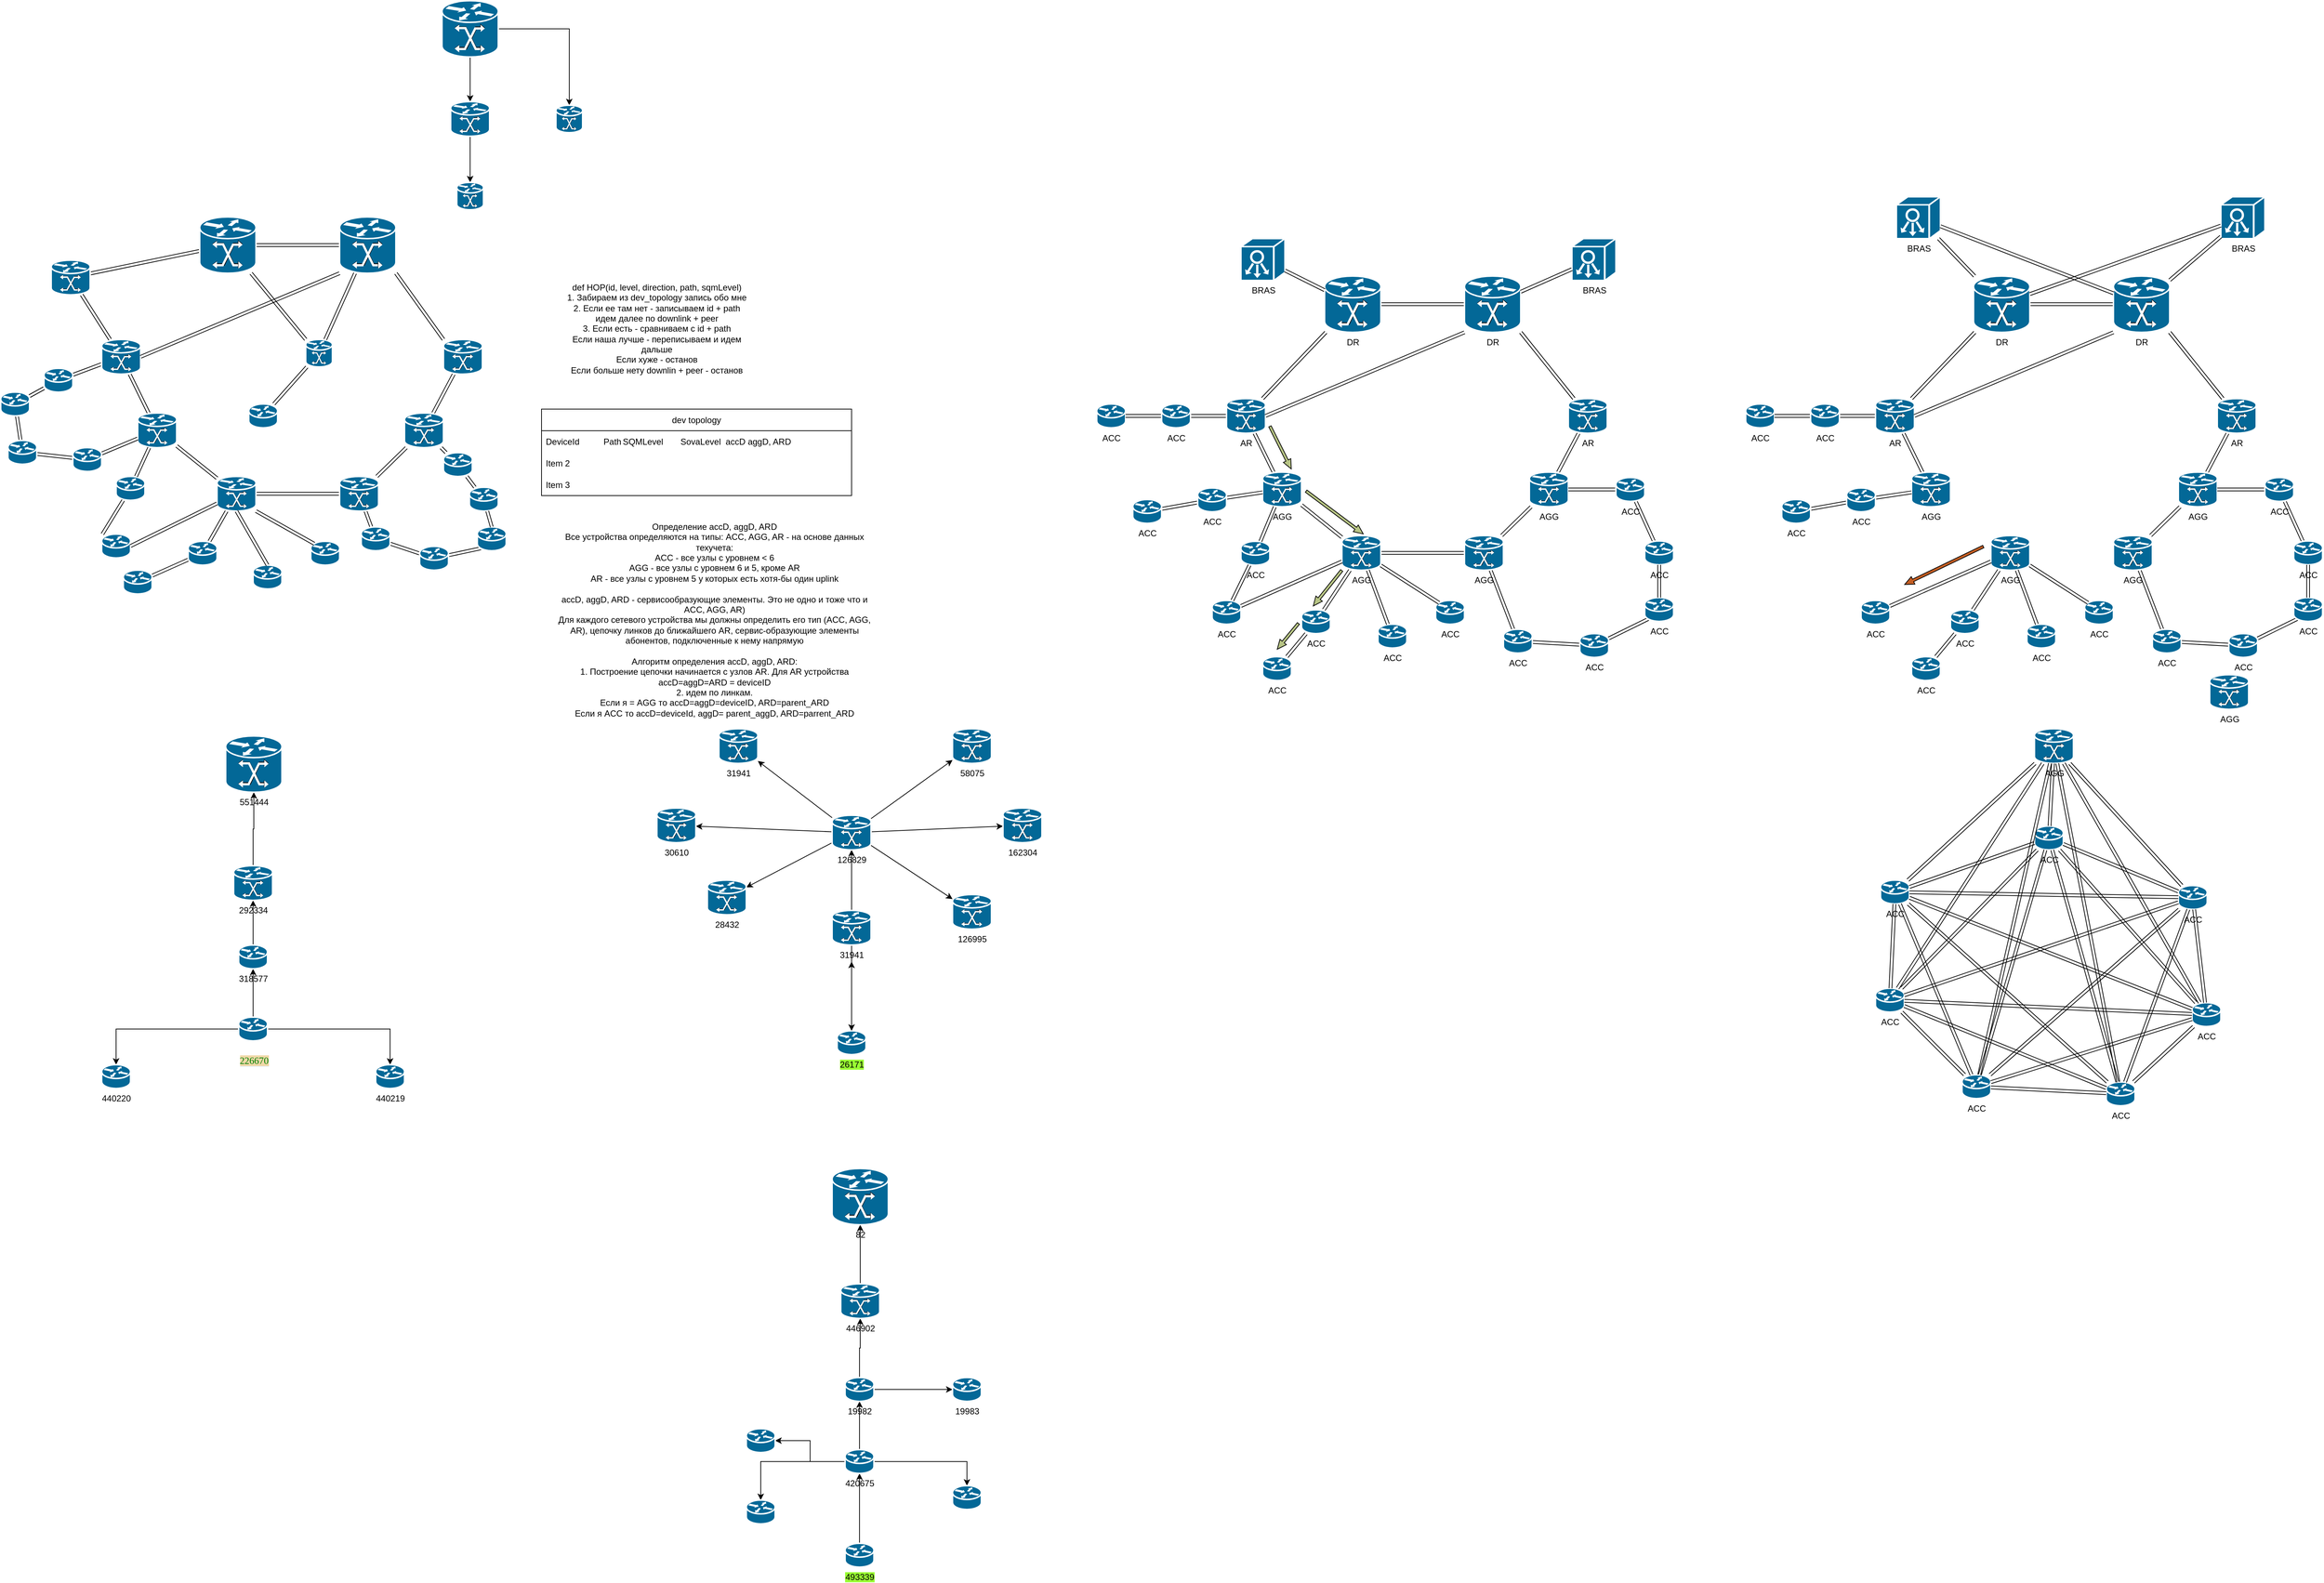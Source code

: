 <mxfile version="26.0.11">
  <diagram id="NYXziLq-oaiQPfl-9R_N" name="Страница 1">
    <mxGraphModel dx="1205" dy="1643" grid="1" gridSize="10" guides="1" tooltips="1" connect="1" arrows="1" fold="1" page="1" pageScale="1" pageWidth="827" pageHeight="1169" math="0" shadow="0">
      <root>
        <mxCell id="0" />
        <mxCell id="1" parent="0" />
        <mxCell id="IBtLoW8mt5TCmz6H6-RQ-25" style="edgeStyle=none;shape=link;rounded=0;orthogonalLoop=1;jettySize=auto;html=1;" parent="1" source="IBtLoW8mt5TCmz6H6-RQ-1" target="IBtLoW8mt5TCmz6H6-RQ-10" edge="1">
          <mxGeometry relative="1" as="geometry" />
        </mxCell>
        <mxCell id="IBtLoW8mt5TCmz6H6-RQ-1" value="" style="shape=mxgraph.cisco.routers.router;sketch=0;html=1;pointerEvents=1;dashed=0;fillColor=#036897;strokeColor=#ffffff;strokeWidth=2;verticalLabelPosition=bottom;verticalAlign=top;align=center;outlineConnect=0;" parent="1" vertex="1">
          <mxGeometry x="30" y="283" width="40" height="33" as="geometry" />
        </mxCell>
        <mxCell id="IBtLoW8mt5TCmz6H6-RQ-18" style="rounded=0;orthogonalLoop=1;jettySize=auto;html=1;shape=link;" parent="1" source="IBtLoW8mt5TCmz6H6-RQ-2" target="IBtLoW8mt5TCmz6H6-RQ-3" edge="1">
          <mxGeometry relative="1" as="geometry" />
        </mxCell>
        <mxCell id="IBtLoW8mt5TCmz6H6-RQ-23" style="edgeStyle=none;shape=link;rounded=0;orthogonalLoop=1;jettySize=auto;html=1;" parent="1" source="IBtLoW8mt5TCmz6H6-RQ-2" target="IBtLoW8mt5TCmz6H6-RQ-8" edge="1">
          <mxGeometry relative="1" as="geometry" />
        </mxCell>
        <mxCell id="IBtLoW8mt5TCmz6H6-RQ-2" value="" style="shape=mxgraph.cisco.routers.gigabit_switch_atm_tag_router;sketch=0;html=1;pointerEvents=1;dashed=0;fillColor=#036897;strokeColor=#ffffff;strokeWidth=2;verticalLabelPosition=bottom;verticalAlign=top;align=center;outlineConnect=0;" parent="1" vertex="1">
          <mxGeometry x="170" y="210" width="54" height="48" as="geometry" />
        </mxCell>
        <mxCell id="IBtLoW8mt5TCmz6H6-RQ-19" style="edgeStyle=none;shape=link;rounded=0;orthogonalLoop=1;jettySize=auto;html=1;" parent="1" source="IBtLoW8mt5TCmz6H6-RQ-3" target="IBtLoW8mt5TCmz6H6-RQ-4" edge="1">
          <mxGeometry relative="1" as="geometry" />
        </mxCell>
        <mxCell id="IBtLoW8mt5TCmz6H6-RQ-3" value="" style="shape=mxgraph.cisco.routers.gigabit_switch_atm_tag_router;sketch=0;html=1;pointerEvents=1;dashed=0;fillColor=#036897;strokeColor=#ffffff;strokeWidth=2;verticalLabelPosition=bottom;verticalAlign=top;align=center;outlineConnect=0;" parent="1" vertex="1">
          <mxGeometry x="220" y="312" width="54" height="48" as="geometry" />
        </mxCell>
        <mxCell id="IBtLoW8mt5TCmz6H6-RQ-20" style="edgeStyle=none;shape=link;rounded=0;orthogonalLoop=1;jettySize=auto;html=1;entryX=1;entryY=0.5;entryDx=0;entryDy=0;entryPerimeter=0;" parent="1" source="IBtLoW8mt5TCmz6H6-RQ-4" target="IBtLoW8mt5TCmz6H6-RQ-5" edge="1">
          <mxGeometry relative="1" as="geometry" />
        </mxCell>
        <mxCell id="IBtLoW8mt5TCmz6H6-RQ-28" style="edgeStyle=none;shape=link;rounded=0;orthogonalLoop=1;jettySize=auto;html=1;" parent="1" source="IBtLoW8mt5TCmz6H6-RQ-4" target="IBtLoW8mt5TCmz6H6-RQ-12" edge="1">
          <mxGeometry relative="1" as="geometry" />
        </mxCell>
        <mxCell id="IBtLoW8mt5TCmz6H6-RQ-4" value="" style="shape=mxgraph.cisco.routers.gigabit_switch_atm_tag_router;sketch=0;html=1;pointerEvents=1;dashed=0;fillColor=#036897;strokeColor=#ffffff;strokeWidth=2;verticalLabelPosition=bottom;verticalAlign=top;align=center;outlineConnect=0;" parent="1" vertex="1">
          <mxGeometry x="330" y="400" width="54" height="48" as="geometry" />
        </mxCell>
        <mxCell id="IBtLoW8mt5TCmz6H6-RQ-21" style="edgeStyle=none;shape=link;rounded=0;orthogonalLoop=1;jettySize=auto;html=1;" parent="1" source="IBtLoW8mt5TCmz6H6-RQ-5" target="IBtLoW8mt5TCmz6H6-RQ-6" edge="1">
          <mxGeometry relative="1" as="geometry" />
        </mxCell>
        <mxCell id="IBtLoW8mt5TCmz6H6-RQ-30" style="edgeStyle=none;shape=link;rounded=0;orthogonalLoop=1;jettySize=auto;html=1;" parent="1" source="IBtLoW8mt5TCmz6H6-RQ-5" target="IBtLoW8mt5TCmz6H6-RQ-14" edge="1">
          <mxGeometry relative="1" as="geometry" />
        </mxCell>
        <mxCell id="IBtLoW8mt5TCmz6H6-RQ-5" value="" style="shape=mxgraph.cisco.routers.gigabit_switch_atm_tag_router;sketch=0;html=1;pointerEvents=1;dashed=0;fillColor=#036897;strokeColor=#ffffff;strokeWidth=2;verticalLabelPosition=bottom;verticalAlign=top;align=center;outlineConnect=0;" parent="1" vertex="1">
          <mxGeometry x="500" y="400" width="54" height="48" as="geometry" />
        </mxCell>
        <mxCell id="IBtLoW8mt5TCmz6H6-RQ-22" style="edgeStyle=none;shape=link;rounded=0;orthogonalLoop=1;jettySize=auto;html=1;" parent="1" source="IBtLoW8mt5TCmz6H6-RQ-6" target="IBtLoW8mt5TCmz6H6-RQ-7" edge="1">
          <mxGeometry relative="1" as="geometry" />
        </mxCell>
        <mxCell id="IBtLoW8mt5TCmz6H6-RQ-6" value="" style="shape=mxgraph.cisco.routers.gigabit_switch_atm_tag_router;sketch=0;html=1;pointerEvents=1;dashed=0;fillColor=#036897;strokeColor=#ffffff;strokeWidth=2;verticalLabelPosition=bottom;verticalAlign=top;align=center;outlineConnect=0;" parent="1" vertex="1">
          <mxGeometry x="590" y="312" width="54" height="48" as="geometry" />
        </mxCell>
        <mxCell id="IBtLoW8mt5TCmz6H6-RQ-7" value="" style="shape=mxgraph.cisco.routers.gigabit_switch_atm_tag_router;sketch=0;html=1;pointerEvents=1;dashed=0;fillColor=#036897;strokeColor=#ffffff;strokeWidth=2;verticalLabelPosition=bottom;verticalAlign=top;align=center;outlineConnect=0;" parent="1" vertex="1">
          <mxGeometry x="644" y="210" width="54" height="48" as="geometry" />
        </mxCell>
        <mxCell id="IBtLoW8mt5TCmz6H6-RQ-24" style="edgeStyle=none;shape=link;rounded=0;orthogonalLoop=1;jettySize=auto;html=1;" parent="1" source="IBtLoW8mt5TCmz6H6-RQ-8" target="IBtLoW8mt5TCmz6H6-RQ-1" edge="1">
          <mxGeometry relative="1" as="geometry" />
        </mxCell>
        <mxCell id="IBtLoW8mt5TCmz6H6-RQ-8" value="" style="shape=mxgraph.cisco.routers.router;sketch=0;html=1;pointerEvents=1;dashed=0;fillColor=#036897;strokeColor=#ffffff;strokeWidth=2;verticalLabelPosition=bottom;verticalAlign=top;align=center;outlineConnect=0;" parent="1" vertex="1">
          <mxGeometry x="90" y="250" width="40" height="33" as="geometry" />
        </mxCell>
        <mxCell id="IBtLoW8mt5TCmz6H6-RQ-26" style="edgeStyle=none;shape=link;rounded=0;orthogonalLoop=1;jettySize=auto;html=1;" parent="1" source="IBtLoW8mt5TCmz6H6-RQ-10" target="IBtLoW8mt5TCmz6H6-RQ-11" edge="1">
          <mxGeometry relative="1" as="geometry" />
        </mxCell>
        <mxCell id="IBtLoW8mt5TCmz6H6-RQ-10" value="" style="shape=mxgraph.cisco.routers.router;sketch=0;html=1;pointerEvents=1;dashed=0;fillColor=#036897;strokeColor=#ffffff;strokeWidth=2;verticalLabelPosition=bottom;verticalAlign=top;align=center;outlineConnect=0;" parent="1" vertex="1">
          <mxGeometry x="40" y="350" width="40" height="33" as="geometry" />
        </mxCell>
        <mxCell id="IBtLoW8mt5TCmz6H6-RQ-27" style="edgeStyle=none;shape=link;rounded=0;orthogonalLoop=1;jettySize=auto;html=1;" parent="1" source="IBtLoW8mt5TCmz6H6-RQ-11" target="IBtLoW8mt5TCmz6H6-RQ-3" edge="1">
          <mxGeometry relative="1" as="geometry" />
        </mxCell>
        <mxCell id="IBtLoW8mt5TCmz6H6-RQ-11" value="" style="shape=mxgraph.cisco.routers.router;sketch=0;html=1;pointerEvents=1;dashed=0;fillColor=#036897;strokeColor=#ffffff;strokeWidth=2;verticalLabelPosition=bottom;verticalAlign=top;align=center;outlineConnect=0;" parent="1" vertex="1">
          <mxGeometry x="130" y="360" width="40" height="33" as="geometry" />
        </mxCell>
        <mxCell id="IBtLoW8mt5TCmz6H6-RQ-29" style="edgeStyle=none;shape=link;rounded=0;orthogonalLoop=1;jettySize=auto;html=1;" parent="1" source="IBtLoW8mt5TCmz6H6-RQ-12" target="IBtLoW8mt5TCmz6H6-RQ-13" edge="1">
          <mxGeometry relative="1" as="geometry" />
        </mxCell>
        <mxCell id="IBtLoW8mt5TCmz6H6-RQ-12" value="" style="shape=mxgraph.cisco.routers.router;sketch=0;html=1;pointerEvents=1;dashed=0;fillColor=#036897;strokeColor=#ffffff;strokeWidth=2;verticalLabelPosition=bottom;verticalAlign=top;align=center;outlineConnect=0;" parent="1" vertex="1">
          <mxGeometry x="290" y="490" width="40" height="33" as="geometry" />
        </mxCell>
        <mxCell id="IBtLoW8mt5TCmz6H6-RQ-13" value="" style="shape=mxgraph.cisco.routers.router;sketch=0;html=1;pointerEvents=1;dashed=0;fillColor=#036897;strokeColor=#ffffff;strokeWidth=2;verticalLabelPosition=bottom;verticalAlign=top;align=center;outlineConnect=0;" parent="1" vertex="1">
          <mxGeometry x="200" y="530" width="40" height="33" as="geometry" />
        </mxCell>
        <mxCell id="IBtLoW8mt5TCmz6H6-RQ-31" style="edgeStyle=none;shape=link;rounded=0;orthogonalLoop=1;jettySize=auto;html=1;" parent="1" source="IBtLoW8mt5TCmz6H6-RQ-14" target="IBtLoW8mt5TCmz6H6-RQ-15" edge="1">
          <mxGeometry relative="1" as="geometry" />
        </mxCell>
        <mxCell id="IBtLoW8mt5TCmz6H6-RQ-14" value="" style="shape=mxgraph.cisco.routers.router;sketch=0;html=1;pointerEvents=1;dashed=0;fillColor=#036897;strokeColor=#ffffff;strokeWidth=2;verticalLabelPosition=bottom;verticalAlign=top;align=center;outlineConnect=0;" parent="1" vertex="1">
          <mxGeometry x="530" y="470" width="40" height="33" as="geometry" />
        </mxCell>
        <mxCell id="IBtLoW8mt5TCmz6H6-RQ-32" style="edgeStyle=none;shape=link;rounded=0;orthogonalLoop=1;jettySize=auto;html=1;entryX=0.12;entryY=0.9;entryDx=0;entryDy=0;entryPerimeter=0;" parent="1" source="IBtLoW8mt5TCmz6H6-RQ-15" target="aicT1uWw9X6le_InvD1W-11" edge="1">
          <mxGeometry relative="1" as="geometry" />
        </mxCell>
        <mxCell id="IBtLoW8mt5TCmz6H6-RQ-15" value="" style="shape=mxgraph.cisco.routers.router;sketch=0;html=1;pointerEvents=1;dashed=0;fillColor=#036897;strokeColor=#ffffff;strokeWidth=2;verticalLabelPosition=bottom;verticalAlign=top;align=center;outlineConnect=0;" parent="1" vertex="1">
          <mxGeometry x="611" y="497" width="40" height="33" as="geometry" />
        </mxCell>
        <mxCell id="IBtLoW8mt5TCmz6H6-RQ-33" style="edgeStyle=none;shape=link;rounded=0;orthogonalLoop=1;jettySize=auto;html=1;" parent="1" source="IBtLoW8mt5TCmz6H6-RQ-16" target="IBtLoW8mt5TCmz6H6-RQ-17" edge="1">
          <mxGeometry relative="1" as="geometry" />
        </mxCell>
        <mxCell id="IBtLoW8mt5TCmz6H6-RQ-16" value="" style="shape=mxgraph.cisco.routers.router;sketch=0;html=1;pointerEvents=1;dashed=0;fillColor=#036897;strokeColor=#ffffff;strokeWidth=2;verticalLabelPosition=bottom;verticalAlign=top;align=center;outlineConnect=0;" parent="1" vertex="1">
          <mxGeometry x="680" y="415" width="40" height="33" as="geometry" />
        </mxCell>
        <mxCell id="IBtLoW8mt5TCmz6H6-RQ-34" style="edgeStyle=none;shape=link;rounded=0;orthogonalLoop=1;jettySize=auto;html=1;" parent="1" source="IBtLoW8mt5TCmz6H6-RQ-17" target="IBtLoW8mt5TCmz6H6-RQ-6" edge="1">
          <mxGeometry relative="1" as="geometry" />
        </mxCell>
        <mxCell id="IBtLoW8mt5TCmz6H6-RQ-17" value="" style="shape=mxgraph.cisco.routers.router;sketch=0;html=1;pointerEvents=1;dashed=0;fillColor=#036897;strokeColor=#ffffff;strokeWidth=2;verticalLabelPosition=bottom;verticalAlign=top;align=center;outlineConnect=0;" parent="1" vertex="1">
          <mxGeometry x="644" y="367" width="40" height="33" as="geometry" />
        </mxCell>
        <mxCell id="IBtLoW8mt5TCmz6H6-RQ-37" style="edgeStyle=none;shape=link;rounded=0;orthogonalLoop=1;jettySize=auto;html=1;" parent="1" source="IBtLoW8mt5TCmz6H6-RQ-35" target="_FOnkcjdSewzNkDEW4tt-3" edge="1">
          <mxGeometry relative="1" as="geometry">
            <mxPoint x="200" y="130" as="targetPoint" />
          </mxGeometry>
        </mxCell>
        <mxCell id="IBtLoW8mt5TCmz6H6-RQ-38" style="edgeStyle=none;shape=link;rounded=0;orthogonalLoop=1;jettySize=auto;html=1;" parent="1" source="IBtLoW8mt5TCmz6H6-RQ-35" target="IBtLoW8mt5TCmz6H6-RQ-36" edge="1">
          <mxGeometry relative="1" as="geometry" />
        </mxCell>
        <mxCell id="IBtLoW8mt5TCmz6H6-RQ-35" value="" style="shape=mxgraph.cisco.routers.gigabit_switch_atm_tag_router;sketch=0;html=1;pointerEvents=1;dashed=0;fillColor=#036897;strokeColor=#ffffff;strokeWidth=2;verticalLabelPosition=bottom;verticalAlign=top;align=center;outlineConnect=0;" parent="1" vertex="1">
          <mxGeometry x="306" y="40" width="78" height="78" as="geometry" />
        </mxCell>
        <mxCell id="IBtLoW8mt5TCmz6H6-RQ-36" value="" style="shape=mxgraph.cisco.routers.gigabit_switch_atm_tag_router;sketch=0;html=1;pointerEvents=1;dashed=0;fillColor=#036897;strokeColor=#ffffff;strokeWidth=2;verticalLabelPosition=bottom;verticalAlign=top;align=center;outlineConnect=0;" parent="1" vertex="1">
          <mxGeometry x="500" y="40" width="78" height="78" as="geometry" />
        </mxCell>
        <mxCell id="aicT1uWw9X6le_InvD1W-2" style="edgeStyle=none;shape=link;rounded=0;orthogonalLoop=1;jettySize=auto;html=1;entryX=1;entryY=0.5;entryDx=0;entryDy=0;entryPerimeter=0;exitX=0;exitY=1;exitDx=0;exitDy=0;exitPerimeter=0;" parent="1" source="IBtLoW8mt5TCmz6H6-RQ-36" target="IBtLoW8mt5TCmz6H6-RQ-2" edge="1">
          <mxGeometry relative="1" as="geometry">
            <mxPoint x="654" y="244" as="sourcePoint" />
            <mxPoint x="388" y="138" as="targetPoint" />
          </mxGeometry>
        </mxCell>
        <mxCell id="aicT1uWw9X6le_InvD1W-4" value="" style="shape=mxgraph.cisco.routers.router;sketch=0;html=1;pointerEvents=1;dashed=0;fillColor=#036897;strokeColor=#ffffff;strokeWidth=2;verticalLabelPosition=bottom;verticalAlign=top;align=center;outlineConnect=0;" parent="1" vertex="1">
          <mxGeometry x="190" y="400" width="40" height="33" as="geometry" />
        </mxCell>
        <mxCell id="aicT1uWw9X6le_InvD1W-5" value="" style="shape=mxgraph.cisco.routers.router;sketch=0;html=1;pointerEvents=1;dashed=0;fillColor=#036897;strokeColor=#ffffff;strokeWidth=2;verticalLabelPosition=bottom;verticalAlign=top;align=center;outlineConnect=0;" parent="1" vertex="1">
          <mxGeometry x="460" y="490" width="40" height="33" as="geometry" />
        </mxCell>
        <mxCell id="aicT1uWw9X6le_InvD1W-6" value="" style="shape=mxgraph.cisco.routers.router;sketch=0;html=1;pointerEvents=1;dashed=0;fillColor=#036897;strokeColor=#ffffff;strokeWidth=2;verticalLabelPosition=bottom;verticalAlign=top;align=center;outlineConnect=0;" parent="1" vertex="1">
          <mxGeometry x="380" y="523" width="40" height="33" as="geometry" />
        </mxCell>
        <mxCell id="aicT1uWw9X6le_InvD1W-7" style="edgeStyle=none;shape=link;rounded=0;orthogonalLoop=1;jettySize=auto;html=1;" parent="1" source="IBtLoW8mt5TCmz6H6-RQ-3" target="aicT1uWw9X6le_InvD1W-4" edge="1">
          <mxGeometry relative="1" as="geometry">
            <mxPoint x="343" y="458" as="sourcePoint" />
            <mxPoint x="321" y="480" as="targetPoint" />
          </mxGeometry>
        </mxCell>
        <mxCell id="aicT1uWw9X6le_InvD1W-8" style="edgeStyle=none;shape=link;rounded=0;orthogonalLoop=1;jettySize=auto;html=1;exitX=0.5;exitY=1;exitDx=0;exitDy=0;exitPerimeter=0;entryX=0.5;entryY=0;entryDx=0;entryDy=0;entryPerimeter=0;" parent="1" source="IBtLoW8mt5TCmz6H6-RQ-4" target="aicT1uWw9X6le_InvD1W-6" edge="1">
          <mxGeometry relative="1" as="geometry">
            <mxPoint x="353" y="468" as="sourcePoint" />
            <mxPoint x="331" y="490" as="targetPoint" />
          </mxGeometry>
        </mxCell>
        <mxCell id="aicT1uWw9X6le_InvD1W-9" style="edgeStyle=none;shape=link;rounded=0;orthogonalLoop=1;jettySize=auto;html=1;exitX=1;exitY=1;exitDx=0;exitDy=0;exitPerimeter=0;entryX=0.12;entryY=0.1;entryDx=0;entryDy=0;entryPerimeter=0;" parent="1" source="IBtLoW8mt5TCmz6H6-RQ-4" target="aicT1uWw9X6le_InvD1W-5" edge="1">
          <mxGeometry relative="1" as="geometry">
            <mxPoint x="363" y="478" as="sourcePoint" />
            <mxPoint x="341" y="500" as="targetPoint" />
          </mxGeometry>
        </mxCell>
        <mxCell id="aicT1uWw9X6le_InvD1W-11" value="" style="shape=mxgraph.cisco.routers.router;sketch=0;html=1;pointerEvents=1;dashed=0;fillColor=#036897;strokeColor=#ffffff;strokeWidth=2;verticalLabelPosition=bottom;verticalAlign=top;align=center;outlineConnect=0;" parent="1" vertex="1">
          <mxGeometry x="691" y="470" width="40" height="33" as="geometry" />
        </mxCell>
        <mxCell id="aicT1uWw9X6le_InvD1W-12" style="edgeStyle=none;shape=link;rounded=0;orthogonalLoop=1;jettySize=auto;html=1;exitX=0.5;exitY=0;exitDx=0;exitDy=0;exitPerimeter=0;" parent="1" source="aicT1uWw9X6le_InvD1W-11" target="IBtLoW8mt5TCmz6H6-RQ-16" edge="1">
          <mxGeometry relative="1" as="geometry">
            <mxPoint x="661" y="519" as="sourcePoint" />
            <mxPoint x="706" y="510" as="targetPoint" />
          </mxGeometry>
        </mxCell>
        <mxCell id="aicT1uWw9X6le_InvD1W-14" value="" style="shape=mxgraph.cisco.routers.router;sketch=0;html=1;pointerEvents=1;dashed=0;fillColor=#036897;strokeColor=#ffffff;strokeWidth=2;verticalLabelPosition=bottom;verticalAlign=top;align=center;outlineConnect=0;" parent="1" vertex="1">
          <mxGeometry x="170" y="480" width="40" height="33" as="geometry" />
        </mxCell>
        <mxCell id="aicT1uWw9X6le_InvD1W-16" style="edgeStyle=none;shape=link;rounded=0;orthogonalLoop=1;jettySize=auto;html=1;entryX=1;entryY=0.5;entryDx=0;entryDy=0;entryPerimeter=0;" parent="1" source="IBtLoW8mt5TCmz6H6-RQ-4" target="aicT1uWw9X6le_InvD1W-14" edge="1">
          <mxGeometry relative="1" as="geometry">
            <mxPoint x="284" y="513" as="sourcePoint" />
            <mxPoint x="250" y="540" as="targetPoint" />
          </mxGeometry>
        </mxCell>
        <mxCell id="aicT1uWw9X6le_InvD1W-17" style="edgeStyle=none;shape=link;rounded=0;orthogonalLoop=1;jettySize=auto;html=1;entryX=0;entryY=0;entryDx=0;entryDy=0;entryPerimeter=0;exitX=1;exitY=1;exitDx=0;exitDy=0;exitPerimeter=0;" parent="1" source="IBtLoW8mt5TCmz6H6-RQ-36" target="IBtLoW8mt5TCmz6H6-RQ-7" edge="1">
          <mxGeometry relative="1" as="geometry">
            <mxPoint x="510" y="128" as="sourcePoint" />
            <mxPoint x="234" y="244" as="targetPoint" />
          </mxGeometry>
        </mxCell>
        <mxCell id="xwl6ty7heU5TnqlsuOCW-9" style="edgeStyle=orthogonalEdgeStyle;rounded=0;orthogonalLoop=1;jettySize=auto;html=1;" parent="1" source="xwl6ty7heU5TnqlsuOCW-1" target="xwl6ty7heU5TnqlsuOCW-4" edge="1">
          <mxGeometry relative="1" as="geometry" />
        </mxCell>
        <mxCell id="xwl6ty7heU5TnqlsuOCW-10" style="edgeStyle=orthogonalEdgeStyle;rounded=0;orthogonalLoop=1;jettySize=auto;html=1;" parent="1" source="xwl6ty7heU5TnqlsuOCW-1" target="xwl6ty7heU5TnqlsuOCW-5" edge="1">
          <mxGeometry relative="1" as="geometry" />
        </mxCell>
        <mxCell id="xwl6ty7heU5TnqlsuOCW-11" style="edgeStyle=orthogonalEdgeStyle;rounded=0;orthogonalLoop=1;jettySize=auto;html=1;" parent="1" source="xwl6ty7heU5TnqlsuOCW-1" target="xwl6ty7heU5TnqlsuOCW-6" edge="1">
          <mxGeometry relative="1" as="geometry" />
        </mxCell>
        <mxCell id="xwl6ty7heU5TnqlsuOCW-1" value="&lt;div style=&quot;background-color:#ffffff;padding-left:2px;padding-top:0px;padding-right:0px;padding-bottom:0px;&quot;&gt;&lt;div style=&quot;color:#000000;background-color:#ffffff;font-family:&amp;quot;Consolas&amp;quot;;font-size:10pt;white-space:nowrap;&quot;&gt;&lt;p style=&quot;background-color:#e8f2fe;&quot;&gt;&lt;span style=&quot;color:#008000;background-color:#f0d8a8;&quot;&gt;226670&lt;/span&gt;&lt;/p&gt;&lt;/div&gt;&lt;br&gt;&lt;/div&gt;" style="shape=mxgraph.cisco.routers.router;sketch=0;html=1;pointerEvents=1;dashed=0;fillColor=#036897;strokeColor=#ffffff;strokeWidth=2;verticalLabelPosition=bottom;verticalAlign=top;align=center;outlineConnect=0;" parent="1" vertex="1">
          <mxGeometry x="360" y="1150" width="40" height="33" as="geometry" />
        </mxCell>
        <mxCell id="xwl6ty7heU5TnqlsuOCW-4" value="440220" style="shape=mxgraph.cisco.routers.router;sketch=0;html=1;pointerEvents=1;dashed=0;fillColor=#036897;strokeColor=#ffffff;strokeWidth=2;verticalLabelPosition=bottom;verticalAlign=top;align=center;outlineConnect=0;" parent="1" vertex="1">
          <mxGeometry x="170" y="1216" width="40" height="33" as="geometry" />
        </mxCell>
        <mxCell id="xwl6ty7heU5TnqlsuOCW-13" style="edgeStyle=orthogonalEdgeStyle;rounded=0;orthogonalLoop=1;jettySize=auto;html=1;" parent="1" source="xwl6ty7heU5TnqlsuOCW-5" target="xwl6ty7heU5TnqlsuOCW-12" edge="1">
          <mxGeometry relative="1" as="geometry" />
        </mxCell>
        <mxCell id="xwl6ty7heU5TnqlsuOCW-5" value="318577" style="shape=mxgraph.cisco.routers.router;sketch=0;html=1;pointerEvents=1;dashed=0;fillColor=#036897;strokeColor=#ffffff;strokeWidth=2;verticalLabelPosition=bottom;verticalAlign=top;align=center;outlineConnect=0;" parent="1" vertex="1">
          <mxGeometry x="360" y="1050" width="40" height="33" as="geometry" />
        </mxCell>
        <mxCell id="xwl6ty7heU5TnqlsuOCW-6" value="440219" style="shape=mxgraph.cisco.routers.router;sketch=0;html=1;pointerEvents=1;dashed=0;fillColor=#036897;strokeColor=#ffffff;strokeWidth=2;verticalLabelPosition=bottom;verticalAlign=top;align=center;outlineConnect=0;" parent="1" vertex="1">
          <mxGeometry x="550" y="1216" width="40" height="33" as="geometry" />
        </mxCell>
        <mxCell id="xwl6ty7heU5TnqlsuOCW-17" style="edgeStyle=orthogonalEdgeStyle;rounded=0;orthogonalLoop=1;jettySize=auto;html=1;" parent="1" source="xwl6ty7heU5TnqlsuOCW-12" target="xwl6ty7heU5TnqlsuOCW-14" edge="1">
          <mxGeometry relative="1" as="geometry" />
        </mxCell>
        <mxCell id="xwl6ty7heU5TnqlsuOCW-12" value="292334" style="shape=mxgraph.cisco.routers.gigabit_switch_atm_tag_router;sketch=0;html=1;pointerEvents=1;dashed=0;fillColor=#036897;strokeColor=#ffffff;strokeWidth=2;verticalLabelPosition=bottom;verticalAlign=top;align=center;outlineConnect=0;" parent="1" vertex="1">
          <mxGeometry x="353" y="940" width="54" height="48" as="geometry" />
        </mxCell>
        <mxCell id="xwl6ty7heU5TnqlsuOCW-14" value="551444" style="shape=mxgraph.cisco.routers.gigabit_switch_atm_tag_router;sketch=0;html=1;pointerEvents=1;dashed=0;fillColor=#036897;strokeColor=#ffffff;strokeWidth=2;verticalLabelPosition=bottom;verticalAlign=top;align=center;outlineConnect=0;" parent="1" vertex="1">
          <mxGeometry x="342" y="760" width="78" height="78" as="geometry" />
        </mxCell>
        <mxCell id="DYCIy7UD--fwmTyKBayu-1" value="&lt;div&gt;def HOP(id, level, direction, path, sqmLevel)&lt;/div&gt;&lt;div&gt;1. Забираем из dev_topology запись обо мне&lt;br&gt;2. Если ее там нет - записываем id + path&lt;br&gt;идем далее по downlink + peer&lt;br&gt;&lt;/div&gt;&lt;div&gt;3. Если есть - сравниваем с id + path&lt;br&gt;Если наша лучше - переписываем и идем дальше&lt;br&gt;Если хуже - останов&lt;br&gt;Если больше нету downlin + peer - останов&lt;br&gt;&lt;/div&gt;" style="text;html=1;align=center;verticalAlign=middle;whiteSpace=wrap;rounded=0;" parent="1" vertex="1">
          <mxGeometry x="800" y="30" width="280" height="330" as="geometry" />
        </mxCell>
        <mxCell id="DYCIy7UD--fwmTyKBayu-2" value="dev topology" style="swimlane;fontStyle=0;childLayout=stackLayout;horizontal=1;startSize=30;horizontalStack=0;resizeParent=1;resizeParentMax=0;resizeLast=0;collapsible=1;marginBottom=0;whiteSpace=wrap;html=1;" parent="1" vertex="1">
          <mxGeometry x="780" y="306.5" width="430" height="120" as="geometry" />
        </mxCell>
        <mxCell id="DYCIy7UD--fwmTyKBayu-3" value="&lt;div&gt;DeviceId&lt;span style=&quot;white-space: pre;&quot;&gt;&#x9;&lt;/span&gt;&lt;span style=&quot;white-space: pre;&quot;&gt;&#x9;&lt;/span&gt;Path&lt;span style=&quot;white-space: pre;&quot;&gt;&#x9;&lt;/span&gt;SQMLevel&lt;span style=&quot;white-space: pre;&quot;&gt;&#x9;&lt;/span&gt;SovaLevel&amp;nbsp; accD aggD, ARD&lt;/div&gt;" style="text;strokeColor=none;fillColor=none;align=left;verticalAlign=middle;spacingLeft=4;spacingRight=4;overflow=hidden;points=[[0,0.5],[1,0.5]];portConstraint=eastwest;rotatable=0;whiteSpace=wrap;html=1;" parent="DYCIy7UD--fwmTyKBayu-2" vertex="1">
          <mxGeometry y="30" width="430" height="30" as="geometry" />
        </mxCell>
        <mxCell id="DYCIy7UD--fwmTyKBayu-4" value="Item 2" style="text;strokeColor=none;fillColor=none;align=left;verticalAlign=middle;spacingLeft=4;spacingRight=4;overflow=hidden;points=[[0,0.5],[1,0.5]];portConstraint=eastwest;rotatable=0;whiteSpace=wrap;html=1;" parent="DYCIy7UD--fwmTyKBayu-2" vertex="1">
          <mxGeometry y="60" width="430" height="30" as="geometry" />
        </mxCell>
        <mxCell id="DYCIy7UD--fwmTyKBayu-5" value="Item 3" style="text;strokeColor=none;fillColor=none;align=left;verticalAlign=middle;spacingLeft=4;spacingRight=4;overflow=hidden;points=[[0,0.5],[1,0.5]];portConstraint=eastwest;rotatable=0;whiteSpace=wrap;html=1;" parent="DYCIy7UD--fwmTyKBayu-2" vertex="1">
          <mxGeometry y="90" width="430" height="30" as="geometry" />
        </mxCell>
        <mxCell id="-0L3s6AOo0ZocCwQ4D78-5" style="edgeStyle=orthogonalEdgeStyle;rounded=0;orthogonalLoop=1;jettySize=auto;html=1;" parent="1" source="-0L3s6AOo0ZocCwQ4D78-1" edge="1">
          <mxGeometry relative="1" as="geometry">
            <mxPoint x="1210" y="1073" as="targetPoint" />
          </mxGeometry>
        </mxCell>
        <mxCell id="-0L3s6AOo0ZocCwQ4D78-1" value="&lt;span style=&quot;background-color: rgb(153, 255, 51);&quot;&gt;26171&lt;/span&gt;" style="shape=mxgraph.cisco.routers.router;sketch=0;html=1;pointerEvents=1;dashed=0;fillColor=#036897;strokeColor=#ffffff;strokeWidth=2;verticalLabelPosition=bottom;verticalAlign=top;align=center;outlineConnect=0;" parent="1" vertex="1">
          <mxGeometry x="1190" y="1169" width="40" height="33" as="geometry" />
        </mxCell>
        <mxCell id="-0L3s6AOo0ZocCwQ4D78-6" value="" style="edgeStyle=orthogonalEdgeStyle;rounded=0;orthogonalLoop=1;jettySize=auto;html=1;" parent="1" source="-0L3s6AOo0ZocCwQ4D78-7" target="-0L3s6AOo0ZocCwQ4D78-1" edge="1">
          <mxGeometry relative="1" as="geometry">
            <mxPoint x="1210" y="1073" as="sourcePoint" />
          </mxGeometry>
        </mxCell>
        <mxCell id="-0L3s6AOo0ZocCwQ4D78-9" style="edgeStyle=orthogonalEdgeStyle;rounded=0;orthogonalLoop=1;jettySize=auto;html=1;" parent="1" source="-0L3s6AOo0ZocCwQ4D78-7" target="-0L3s6AOo0ZocCwQ4D78-8" edge="1">
          <mxGeometry relative="1" as="geometry" />
        </mxCell>
        <mxCell id="-0L3s6AOo0ZocCwQ4D78-7" value="31941" style="shape=mxgraph.cisco.routers.gigabit_switch_atm_tag_router;sketch=0;html=1;pointerEvents=1;dashed=0;fillColor=#036897;strokeColor=#ffffff;strokeWidth=2;verticalLabelPosition=bottom;verticalAlign=top;align=center;outlineConnect=0;" parent="1" vertex="1">
          <mxGeometry x="1183" y="1002" width="54" height="48" as="geometry" />
        </mxCell>
        <mxCell id="-0L3s6AOo0ZocCwQ4D78-16" style="rounded=0;orthogonalLoop=1;jettySize=auto;html=1;" parent="1" source="-0L3s6AOo0ZocCwQ4D78-8" target="-0L3s6AOo0ZocCwQ4D78-10" edge="1">
          <mxGeometry relative="1" as="geometry" />
        </mxCell>
        <mxCell id="-0L3s6AOo0ZocCwQ4D78-17" style="rounded=0;orthogonalLoop=1;jettySize=auto;html=1;" parent="1" source="-0L3s6AOo0ZocCwQ4D78-8" target="-0L3s6AOo0ZocCwQ4D78-11" edge="1">
          <mxGeometry relative="1" as="geometry" />
        </mxCell>
        <mxCell id="-0L3s6AOo0ZocCwQ4D78-18" style="rounded=0;orthogonalLoop=1;jettySize=auto;html=1;" parent="1" source="-0L3s6AOo0ZocCwQ4D78-8" target="-0L3s6AOo0ZocCwQ4D78-12" edge="1">
          <mxGeometry relative="1" as="geometry" />
        </mxCell>
        <mxCell id="-0L3s6AOo0ZocCwQ4D78-19" style="rounded=0;orthogonalLoop=1;jettySize=auto;html=1;" parent="1" source="-0L3s6AOo0ZocCwQ4D78-8" target="-0L3s6AOo0ZocCwQ4D78-13" edge="1">
          <mxGeometry relative="1" as="geometry" />
        </mxCell>
        <mxCell id="-0L3s6AOo0ZocCwQ4D78-20" style="rounded=0;orthogonalLoop=1;jettySize=auto;html=1;" parent="1" source="-0L3s6AOo0ZocCwQ4D78-8" target="-0L3s6AOo0ZocCwQ4D78-14" edge="1">
          <mxGeometry relative="1" as="geometry" />
        </mxCell>
        <mxCell id="-0L3s6AOo0ZocCwQ4D78-21" style="rounded=0;orthogonalLoop=1;jettySize=auto;html=1;" parent="1" source="-0L3s6AOo0ZocCwQ4D78-8" target="-0L3s6AOo0ZocCwQ4D78-15" edge="1">
          <mxGeometry relative="1" as="geometry" />
        </mxCell>
        <mxCell id="-0L3s6AOo0ZocCwQ4D78-8" value="126829" style="shape=mxgraph.cisco.routers.gigabit_switch_atm_tag_router;sketch=0;html=1;pointerEvents=1;dashed=0;fillColor=#036897;strokeColor=#ffffff;strokeWidth=2;verticalLabelPosition=bottom;verticalAlign=top;align=center;outlineConnect=0;" parent="1" vertex="1">
          <mxGeometry x="1183" y="870" width="54" height="48" as="geometry" />
        </mxCell>
        <mxCell id="-0L3s6AOo0ZocCwQ4D78-10" value="28432" style="shape=mxgraph.cisco.routers.gigabit_switch_atm_tag_router;sketch=0;html=1;pointerEvents=1;dashed=0;fillColor=#036897;strokeColor=#ffffff;strokeWidth=2;verticalLabelPosition=bottom;verticalAlign=top;align=center;outlineConnect=0;" parent="1" vertex="1">
          <mxGeometry x="1010" y="960" width="54" height="48" as="geometry" />
        </mxCell>
        <mxCell id="-0L3s6AOo0ZocCwQ4D78-11" value="30610" style="shape=mxgraph.cisco.routers.gigabit_switch_atm_tag_router;sketch=0;html=1;pointerEvents=1;dashed=0;fillColor=#036897;strokeColor=#ffffff;strokeWidth=2;verticalLabelPosition=bottom;verticalAlign=top;align=center;outlineConnect=0;" parent="1" vertex="1">
          <mxGeometry x="940" y="860" width="54" height="48" as="geometry" />
        </mxCell>
        <mxCell id="-0L3s6AOo0ZocCwQ4D78-12" value="31941" style="shape=mxgraph.cisco.routers.gigabit_switch_atm_tag_router;sketch=0;html=1;pointerEvents=1;dashed=0;fillColor=#036897;strokeColor=#ffffff;strokeWidth=2;verticalLabelPosition=bottom;verticalAlign=top;align=center;outlineConnect=0;" parent="1" vertex="1">
          <mxGeometry x="1026" y="750" width="54" height="48" as="geometry" />
        </mxCell>
        <mxCell id="-0L3s6AOo0ZocCwQ4D78-13" value="58075" style="shape=mxgraph.cisco.routers.gigabit_switch_atm_tag_router;sketch=0;html=1;pointerEvents=1;dashed=0;fillColor=#036897;strokeColor=#ffffff;strokeWidth=2;verticalLabelPosition=bottom;verticalAlign=top;align=center;outlineConnect=0;" parent="1" vertex="1">
          <mxGeometry x="1350" y="750" width="54" height="48" as="geometry" />
        </mxCell>
        <mxCell id="-0L3s6AOo0ZocCwQ4D78-14" value="162304" style="shape=mxgraph.cisco.routers.gigabit_switch_atm_tag_router;sketch=0;html=1;pointerEvents=1;dashed=0;fillColor=#036897;strokeColor=#ffffff;strokeWidth=2;verticalLabelPosition=bottom;verticalAlign=top;align=center;outlineConnect=0;" parent="1" vertex="1">
          <mxGeometry x="1420" y="860" width="54" height="48" as="geometry" />
        </mxCell>
        <mxCell id="-0L3s6AOo0ZocCwQ4D78-15" value="126995" style="shape=mxgraph.cisco.routers.gigabit_switch_atm_tag_router;sketch=0;html=1;pointerEvents=1;dashed=0;fillColor=#036897;strokeColor=#ffffff;strokeWidth=2;verticalLabelPosition=bottom;verticalAlign=top;align=center;outlineConnect=0;" parent="1" vertex="1">
          <mxGeometry x="1350" y="980" width="54" height="48" as="geometry" />
        </mxCell>
        <mxCell id="-0L3s6AOo0ZocCwQ4D78-29" style="edgeStyle=orthogonalEdgeStyle;rounded=0;orthogonalLoop=1;jettySize=auto;html=1;" parent="1" source="-0L3s6AOo0ZocCwQ4D78-25" target="-0L3s6AOo0ZocCwQ4D78-28" edge="1">
          <mxGeometry relative="1" as="geometry" />
        </mxCell>
        <mxCell id="-0L3s6AOo0ZocCwQ4D78-25" value="&lt;span style=&quot;background-color: rgb(153, 255, 51);&quot;&gt;&lt;span dir=&quot;ltr&quot; class=&quot;ui-provider a b c d e f g h i j k l m n o p q r s t u v w x y z ab ac ae af ag ah ai aj ak&quot;&gt;493339&lt;/span&gt;&lt;/span&gt;" style="shape=mxgraph.cisco.routers.router;sketch=0;html=1;pointerEvents=1;dashed=0;fillColor=#036897;strokeColor=#ffffff;strokeWidth=2;verticalLabelPosition=bottom;verticalAlign=top;align=center;outlineConnect=0;" parent="1" vertex="1">
          <mxGeometry x="1201" y="1880" width="40" height="33" as="geometry" />
        </mxCell>
        <mxCell id="-0L3s6AOo0ZocCwQ4D78-36" style="edgeStyle=orthogonalEdgeStyle;rounded=0;orthogonalLoop=1;jettySize=auto;html=1;" parent="1" source="-0L3s6AOo0ZocCwQ4D78-28" target="-0L3s6AOo0ZocCwQ4D78-35" edge="1">
          <mxGeometry relative="1" as="geometry" />
        </mxCell>
        <mxCell id="-0L3s6AOo0ZocCwQ4D78-37" style="edgeStyle=orthogonalEdgeStyle;rounded=0;orthogonalLoop=1;jettySize=auto;html=1;" parent="1" source="-0L3s6AOo0ZocCwQ4D78-28" target="-0L3s6AOo0ZocCwQ4D78-34" edge="1">
          <mxGeometry relative="1" as="geometry" />
        </mxCell>
        <mxCell id="-0L3s6AOo0ZocCwQ4D78-38" style="edgeStyle=orthogonalEdgeStyle;rounded=0;orthogonalLoop=1;jettySize=auto;html=1;" parent="1" source="-0L3s6AOo0ZocCwQ4D78-28" target="-0L3s6AOo0ZocCwQ4D78-33" edge="1">
          <mxGeometry relative="1" as="geometry" />
        </mxCell>
        <mxCell id="-0L3s6AOo0ZocCwQ4D78-39" style="edgeStyle=orthogonalEdgeStyle;rounded=0;orthogonalLoop=1;jettySize=auto;html=1;" parent="1" source="-0L3s6AOo0ZocCwQ4D78-28" target="-0L3s6AOo0ZocCwQ4D78-30" edge="1">
          <mxGeometry relative="1" as="geometry" />
        </mxCell>
        <mxCell id="-0L3s6AOo0ZocCwQ4D78-28" value="&lt;span&gt;&lt;span dir=&quot;ltr&quot; class=&quot;ui-provider a b c d e f g h i j k l m n o p q r s t u v w x y z ab ac ae af ag ah ai aj ak&quot;&gt;420675&lt;/span&gt;&lt;/span&gt;" style="shape=mxgraph.cisco.routers.router;sketch=0;html=1;pointerEvents=1;dashed=0;fillColor=#036897;strokeColor=#ffffff;strokeWidth=2;verticalLabelPosition=bottom;verticalAlign=top;align=center;outlineConnect=0;" parent="1" vertex="1">
          <mxGeometry x="1201" y="1750" width="40" height="33" as="geometry" />
        </mxCell>
        <mxCell id="-0L3s6AOo0ZocCwQ4D78-30" value="" style="shape=mxgraph.cisco.routers.router;sketch=0;html=1;pointerEvents=1;dashed=0;fillColor=#036897;strokeColor=#ffffff;strokeWidth=2;verticalLabelPosition=bottom;verticalAlign=top;align=center;outlineConnect=0;" parent="1" vertex="1">
          <mxGeometry x="1064" y="1820" width="40" height="33" as="geometry" />
        </mxCell>
        <mxCell id="-0L3s6AOo0ZocCwQ4D78-33" value="" style="shape=mxgraph.cisco.routers.router;sketch=0;html=1;pointerEvents=1;dashed=0;fillColor=#036897;strokeColor=#ffffff;strokeWidth=2;verticalLabelPosition=bottom;verticalAlign=top;align=center;outlineConnect=0;" parent="1" vertex="1">
          <mxGeometry x="1064" y="1721" width="40" height="33" as="geometry" />
        </mxCell>
        <mxCell id="-0L3s6AOo0ZocCwQ4D78-42" style="edgeStyle=orthogonalEdgeStyle;rounded=0;orthogonalLoop=1;jettySize=auto;html=1;" parent="1" source="-0L3s6AOo0ZocCwQ4D78-34" target="-0L3s6AOo0ZocCwQ4D78-40" edge="1">
          <mxGeometry relative="1" as="geometry" />
        </mxCell>
        <mxCell id="-0L3s6AOo0ZocCwQ4D78-44" style="edgeStyle=orthogonalEdgeStyle;rounded=0;orthogonalLoop=1;jettySize=auto;html=1;" parent="1" source="-0L3s6AOo0ZocCwQ4D78-34" target="-0L3s6AOo0ZocCwQ4D78-45" edge="1">
          <mxGeometry relative="1" as="geometry">
            <mxPoint x="1221" y="1553.0" as="targetPoint" />
          </mxGeometry>
        </mxCell>
        <mxCell id="-0L3s6AOo0ZocCwQ4D78-34" value="19982" style="shape=mxgraph.cisco.routers.router;sketch=0;html=1;pointerEvents=1;dashed=0;fillColor=#036897;strokeColor=#ffffff;strokeWidth=2;verticalLabelPosition=bottom;verticalAlign=top;align=center;outlineConnect=0;" parent="1" vertex="1">
          <mxGeometry x="1201" y="1650" width="40" height="33" as="geometry" />
        </mxCell>
        <mxCell id="-0L3s6AOo0ZocCwQ4D78-35" value="" style="shape=mxgraph.cisco.routers.router;sketch=0;html=1;pointerEvents=1;dashed=0;fillColor=#036897;strokeColor=#ffffff;strokeWidth=2;verticalLabelPosition=bottom;verticalAlign=top;align=center;outlineConnect=0;" parent="1" vertex="1">
          <mxGeometry x="1350" y="1800" width="40" height="33" as="geometry" />
        </mxCell>
        <mxCell id="-0L3s6AOo0ZocCwQ4D78-40" value="19983" style="shape=mxgraph.cisco.routers.router;sketch=0;html=1;pointerEvents=1;dashed=0;fillColor=#036897;strokeColor=#ffffff;strokeWidth=2;verticalLabelPosition=bottom;verticalAlign=top;align=center;outlineConnect=0;" parent="1" vertex="1">
          <mxGeometry x="1350" y="1650" width="40" height="33" as="geometry" />
        </mxCell>
        <mxCell id="-0L3s6AOo0ZocCwQ4D78-48" style="edgeStyle=orthogonalEdgeStyle;rounded=0;orthogonalLoop=1;jettySize=auto;html=1;" parent="1" source="-0L3s6AOo0ZocCwQ4D78-45" target="-0L3s6AOo0ZocCwQ4D78-47" edge="1">
          <mxGeometry relative="1" as="geometry" />
        </mxCell>
        <mxCell id="-0L3s6AOo0ZocCwQ4D78-45" value="446902" style="shape=mxgraph.cisco.routers.gigabit_switch_atm_tag_router;sketch=0;html=1;pointerEvents=1;dashed=0;fillColor=#036897;strokeColor=#ffffff;strokeWidth=2;verticalLabelPosition=bottom;verticalAlign=top;align=center;outlineConnect=0;" parent="1" vertex="1">
          <mxGeometry x="1195" y="1520" width="54" height="48" as="geometry" />
        </mxCell>
        <mxCell id="-0L3s6AOo0ZocCwQ4D78-47" value="&lt;div&gt;82&lt;/div&gt;" style="shape=mxgraph.cisco.routers.gigabit_switch_atm_tag_router;sketch=0;html=1;pointerEvents=1;dashed=0;fillColor=#036897;strokeColor=#ffffff;strokeWidth=2;verticalLabelPosition=bottom;verticalAlign=top;align=center;outlineConnect=0;" parent="1" vertex="1">
          <mxGeometry x="1183" y="1360" width="78" height="78" as="geometry" />
        </mxCell>
        <mxCell id="_FOnkcjdSewzNkDEW4tt-1" value="&lt;div&gt;Определение accD, aggD, ARD&lt;br&gt;Все устройства определяются на типы: ACC, AGG, AR - на основе данных техучета:&lt;br&gt;ACC - все узлы с уровнем &amp;lt; 6&lt;/div&gt;&lt;div&gt;AGG - все узлы с уровнем 6 и 5, кроме AR&lt;/div&gt;&lt;div&gt;AR - все узлы с уровнем 5 у которых есть хотя-бы один uplink&lt;br&gt;&lt;br&gt;accD, aggD, ARD - сервисообразующие элементы. Это не одно и тоже что и ACC, AGG, AR)&lt;/div&gt;&lt;div&gt;Для каждого сетевого устройства мы должны определить его тип (ACC, AGG, AR), цепочку линков до ближайшего AR, сервис-образующие элементы абонентов, подключенные к нему напрямую&lt;/div&gt;&lt;div&gt;&lt;br&gt;&lt;/div&gt;&lt;div&gt;Алгоритм определения accD, aggD, ARD:&lt;br&gt;&lt;/div&gt;&lt;div&gt;1. Построение цепочки начинается с узлов AR. Для AR устройства accD=aggD=ARD = deviceID &lt;br&gt;&lt;/div&gt;&lt;div&gt;2. идем по линкам. &lt;br&gt;Если я = AGG то accD=aggD=deviceID, ARD=parent_ARD&lt;/div&gt;&lt;div&gt;Если я ACC то accD=deviceId, aggD= parent_aggD, ARD=parrent_ARD&lt;br&gt;&lt;/div&gt;" style="text;html=1;align=center;verticalAlign=middle;whiteSpace=wrap;rounded=0;" parent="1" vertex="1">
          <mxGeometry x="800" y="448" width="440" height="302" as="geometry" />
        </mxCell>
        <mxCell id="_FOnkcjdSewzNkDEW4tt-2" style="edgeStyle=none;shape=link;rounded=0;orthogonalLoop=1;jettySize=auto;html=1;" parent="1" source="aicT1uWw9X6le_InvD1W-4" edge="1">
          <mxGeometry relative="1" as="geometry">
            <mxPoint x="284" y="497" as="sourcePoint" />
            <mxPoint x="171" y="480" as="targetPoint" />
          </mxGeometry>
        </mxCell>
        <mxCell id="_FOnkcjdSewzNkDEW4tt-3" value="" style="shape=mxgraph.cisco.routers.gigabit_switch_atm_tag_router;sketch=0;html=1;pointerEvents=1;dashed=0;fillColor=#036897;strokeColor=#ffffff;strokeWidth=2;verticalLabelPosition=bottom;verticalAlign=top;align=center;outlineConnect=0;" parent="1" vertex="1">
          <mxGeometry x="100" y="100" width="54" height="48" as="geometry" />
        </mxCell>
        <mxCell id="_FOnkcjdSewzNkDEW4tt-4" style="edgeStyle=none;shape=link;rounded=0;orthogonalLoop=1;jettySize=auto;html=1;" parent="1" source="IBtLoW8mt5TCmz6H6-RQ-2" target="_FOnkcjdSewzNkDEW4tt-3" edge="1">
          <mxGeometry relative="1" as="geometry">
            <mxPoint x="316" y="97" as="sourcePoint" />
            <mxPoint x="164" y="128" as="targetPoint" />
          </mxGeometry>
        </mxCell>
        <mxCell id="_FOnkcjdSewzNkDEW4tt-6" value="ACC" style="shape=mxgraph.cisco.routers.router;sketch=0;html=1;pointerEvents=1;dashed=0;fillColor=#036897;strokeColor=#ffffff;strokeWidth=2;verticalLabelPosition=bottom;verticalAlign=top;align=center;outlineConnect=0;" parent="1" vertex="1">
          <mxGeometry x="1550" y="299.5" width="40" height="33" as="geometry" />
        </mxCell>
        <mxCell id="_FOnkcjdSewzNkDEW4tt-7" style="rounded=0;orthogonalLoop=1;jettySize=auto;html=1;shape=link;" parent="1" source="_FOnkcjdSewzNkDEW4tt-9" target="_FOnkcjdSewzNkDEW4tt-11" edge="1">
          <mxGeometry relative="1" as="geometry" />
        </mxCell>
        <mxCell id="_FOnkcjdSewzNkDEW4tt-8" style="edgeStyle=none;shape=link;rounded=0;orthogonalLoop=1;jettySize=auto;html=1;" parent="1" source="_FOnkcjdSewzNkDEW4tt-9" target="_FOnkcjdSewzNkDEW4tt-22" edge="1">
          <mxGeometry relative="1" as="geometry" />
        </mxCell>
        <mxCell id="_FOnkcjdSewzNkDEW4tt-9" value="AR" style="shape=mxgraph.cisco.routers.gigabit_switch_atm_tag_router;sketch=0;html=1;pointerEvents=1;dashed=0;fillColor=#036897;strokeColor=#ffffff;strokeWidth=2;verticalLabelPosition=bottom;verticalAlign=top;align=center;outlineConnect=0;" parent="1" vertex="1">
          <mxGeometry x="1730" y="292" width="54" height="48" as="geometry" />
        </mxCell>
        <mxCell id="_FOnkcjdSewzNkDEW4tt-10" style="edgeStyle=none;shape=link;rounded=0;orthogonalLoop=1;jettySize=auto;html=1;" parent="1" source="_FOnkcjdSewzNkDEW4tt-11" target="_FOnkcjdSewzNkDEW4tt-14" edge="1">
          <mxGeometry relative="1" as="geometry" />
        </mxCell>
        <mxCell id="_FOnkcjdSewzNkDEW4tt-11" value="AGG" style="shape=mxgraph.cisco.routers.gigabit_switch_atm_tag_router;sketch=0;html=1;pointerEvents=1;dashed=0;fillColor=#036897;strokeColor=#ffffff;strokeWidth=2;verticalLabelPosition=bottom;verticalAlign=top;align=center;outlineConnect=0;" parent="1" vertex="1">
          <mxGeometry x="1780" y="394" width="54" height="48" as="geometry" />
        </mxCell>
        <mxCell id="_FOnkcjdSewzNkDEW4tt-12" style="edgeStyle=none;shape=link;rounded=0;orthogonalLoop=1;jettySize=auto;html=1;entryX=1;entryY=0.5;entryDx=0;entryDy=0;entryPerimeter=0;" parent="1" source="_FOnkcjdSewzNkDEW4tt-14" target="_FOnkcjdSewzNkDEW4tt-17" edge="1">
          <mxGeometry relative="1" as="geometry" />
        </mxCell>
        <mxCell id="_FOnkcjdSewzNkDEW4tt-13" style="edgeStyle=none;shape=link;rounded=0;orthogonalLoop=1;jettySize=auto;html=1;" parent="1" source="_FOnkcjdSewzNkDEW4tt-14" target="_FOnkcjdSewzNkDEW4tt-28" edge="1">
          <mxGeometry relative="1" as="geometry" />
        </mxCell>
        <mxCell id="_FOnkcjdSewzNkDEW4tt-14" value="AGG" style="shape=mxgraph.cisco.routers.gigabit_switch_atm_tag_router;sketch=0;html=1;pointerEvents=1;dashed=0;fillColor=#036897;strokeColor=#ffffff;strokeWidth=2;verticalLabelPosition=bottom;verticalAlign=top;align=center;outlineConnect=0;" parent="1" vertex="1">
          <mxGeometry x="1890" y="482" width="54" height="48" as="geometry" />
        </mxCell>
        <mxCell id="_FOnkcjdSewzNkDEW4tt-15" style="edgeStyle=none;shape=link;rounded=0;orthogonalLoop=1;jettySize=auto;html=1;" parent="1" source="_FOnkcjdSewzNkDEW4tt-17" target="_FOnkcjdSewzNkDEW4tt-19" edge="1">
          <mxGeometry relative="1" as="geometry" />
        </mxCell>
        <mxCell id="_FOnkcjdSewzNkDEW4tt-16" style="edgeStyle=none;shape=link;rounded=0;orthogonalLoop=1;jettySize=auto;html=1;" parent="1" source="_FOnkcjdSewzNkDEW4tt-17" target="_FOnkcjdSewzNkDEW4tt-31" edge="1">
          <mxGeometry relative="1" as="geometry" />
        </mxCell>
        <mxCell id="_FOnkcjdSewzNkDEW4tt-17" value="AGG" style="shape=mxgraph.cisco.routers.gigabit_switch_atm_tag_router;sketch=0;html=1;pointerEvents=1;dashed=0;fillColor=#036897;strokeColor=#ffffff;strokeWidth=2;verticalLabelPosition=bottom;verticalAlign=top;align=center;outlineConnect=0;" parent="1" vertex="1">
          <mxGeometry x="2060" y="482" width="54" height="48" as="geometry" />
        </mxCell>
        <mxCell id="_FOnkcjdSewzNkDEW4tt-18" style="edgeStyle=none;shape=link;rounded=0;orthogonalLoop=1;jettySize=auto;html=1;" parent="1" source="_FOnkcjdSewzNkDEW4tt-19" target="_FOnkcjdSewzNkDEW4tt-20" edge="1">
          <mxGeometry relative="1" as="geometry" />
        </mxCell>
        <mxCell id="_FOnkcjdSewzNkDEW4tt-19" value="AGG" style="shape=mxgraph.cisco.routers.gigabit_switch_atm_tag_router;sketch=0;html=1;pointerEvents=1;dashed=0;fillColor=#036897;strokeColor=#ffffff;strokeWidth=2;verticalLabelPosition=bottom;verticalAlign=top;align=center;outlineConnect=0;" parent="1" vertex="1">
          <mxGeometry x="2150" y="394" width="54" height="48" as="geometry" />
        </mxCell>
        <mxCell id="_FOnkcjdSewzNkDEW4tt-20" value="AR" style="shape=mxgraph.cisco.routers.gigabit_switch_atm_tag_router;sketch=0;html=1;pointerEvents=1;dashed=0;fillColor=#036897;strokeColor=#ffffff;strokeWidth=2;verticalLabelPosition=bottom;verticalAlign=top;align=center;outlineConnect=0;" parent="1" vertex="1">
          <mxGeometry x="2204" y="292" width="54" height="48" as="geometry" />
        </mxCell>
        <mxCell id="_FOnkcjdSewzNkDEW4tt-21" style="edgeStyle=none;shape=link;rounded=0;orthogonalLoop=1;jettySize=auto;html=1;" parent="1" source="_FOnkcjdSewzNkDEW4tt-22" target="_FOnkcjdSewzNkDEW4tt-6" edge="1">
          <mxGeometry relative="1" as="geometry" />
        </mxCell>
        <mxCell id="_FOnkcjdSewzNkDEW4tt-22" value="ACC" style="shape=mxgraph.cisco.routers.router;sketch=0;html=1;pointerEvents=1;dashed=0;fillColor=#036897;strokeColor=#ffffff;strokeWidth=2;verticalLabelPosition=bottom;verticalAlign=top;align=center;outlineConnect=0;" parent="1" vertex="1">
          <mxGeometry x="1640" y="299.5" width="40" height="33" as="geometry" />
        </mxCell>
        <mxCell id="_FOnkcjdSewzNkDEW4tt-23" style="edgeStyle=none;shape=link;rounded=0;orthogonalLoop=1;jettySize=auto;html=1;" parent="1" source="_FOnkcjdSewzNkDEW4tt-24" target="_FOnkcjdSewzNkDEW4tt-26" edge="1">
          <mxGeometry relative="1" as="geometry" />
        </mxCell>
        <mxCell id="_FOnkcjdSewzNkDEW4tt-24" value="ACC" style="shape=mxgraph.cisco.routers.router;sketch=0;html=1;pointerEvents=1;dashed=0;fillColor=#036897;strokeColor=#ffffff;strokeWidth=2;verticalLabelPosition=bottom;verticalAlign=top;align=center;outlineConnect=0;" parent="1" vertex="1">
          <mxGeometry x="1600" y="432" width="40" height="33" as="geometry" />
        </mxCell>
        <mxCell id="_FOnkcjdSewzNkDEW4tt-25" style="edgeStyle=none;shape=link;rounded=0;orthogonalLoop=1;jettySize=auto;html=1;" parent="1" source="_FOnkcjdSewzNkDEW4tt-26" target="_FOnkcjdSewzNkDEW4tt-11" edge="1">
          <mxGeometry relative="1" as="geometry" />
        </mxCell>
        <mxCell id="_FOnkcjdSewzNkDEW4tt-26" value="ACC" style="shape=mxgraph.cisco.routers.router;sketch=0;html=1;pointerEvents=1;dashed=0;fillColor=#036897;strokeColor=#ffffff;strokeWidth=2;verticalLabelPosition=bottom;verticalAlign=top;align=center;outlineConnect=0;" parent="1" vertex="1">
          <mxGeometry x="1690" y="416" width="40" height="33" as="geometry" />
        </mxCell>
        <mxCell id="_FOnkcjdSewzNkDEW4tt-27" style="edgeStyle=none;shape=link;rounded=0;orthogonalLoop=1;jettySize=auto;html=1;" parent="1" source="_FOnkcjdSewzNkDEW4tt-28" target="_FOnkcjdSewzNkDEW4tt-29" edge="1">
          <mxGeometry relative="1" as="geometry" />
        </mxCell>
        <mxCell id="_FOnkcjdSewzNkDEW4tt-28" value="ACC" style="shape=mxgraph.cisco.routers.router;sketch=0;html=1;pointerEvents=1;dashed=0;fillColor=#036897;strokeColor=#ffffff;strokeWidth=2;verticalLabelPosition=bottom;verticalAlign=top;align=center;outlineConnect=0;" parent="1" vertex="1">
          <mxGeometry x="1834" y="585" width="40" height="33" as="geometry" />
        </mxCell>
        <mxCell id="_FOnkcjdSewzNkDEW4tt-29" value="ACC" style="shape=mxgraph.cisco.routers.router;sketch=0;html=1;pointerEvents=1;dashed=0;fillColor=#036897;strokeColor=#ffffff;strokeWidth=2;verticalLabelPosition=bottom;verticalAlign=top;align=center;outlineConnect=0;" parent="1" vertex="1">
          <mxGeometry x="1780" y="650" width="40" height="33" as="geometry" />
        </mxCell>
        <mxCell id="_FOnkcjdSewzNkDEW4tt-30" style="edgeStyle=none;shape=link;rounded=0;orthogonalLoop=1;jettySize=auto;html=1;" parent="1" source="_FOnkcjdSewzNkDEW4tt-31" target="_FOnkcjdSewzNkDEW4tt-33" edge="1">
          <mxGeometry relative="1" as="geometry" />
        </mxCell>
        <mxCell id="_FOnkcjdSewzNkDEW4tt-31" value="ACC" style="shape=mxgraph.cisco.routers.router;sketch=0;html=1;pointerEvents=1;dashed=0;fillColor=#036897;strokeColor=#ffffff;strokeWidth=2;verticalLabelPosition=bottom;verticalAlign=top;align=center;outlineConnect=0;" parent="1" vertex="1">
          <mxGeometry x="2114" y="612" width="40" height="33" as="geometry" />
        </mxCell>
        <mxCell id="_FOnkcjdSewzNkDEW4tt-32" style="edgeStyle=none;shape=link;rounded=0;orthogonalLoop=1;jettySize=auto;html=1;entryX=0.12;entryY=0.9;entryDx=0;entryDy=0;entryPerimeter=0;" parent="1" source="_FOnkcjdSewzNkDEW4tt-33" target="_FOnkcjdSewzNkDEW4tt-49" edge="1">
          <mxGeometry relative="1" as="geometry" />
        </mxCell>
        <mxCell id="_FOnkcjdSewzNkDEW4tt-33" value="ACC" style="shape=mxgraph.cisco.routers.router;sketch=0;html=1;pointerEvents=1;dashed=0;fillColor=#036897;strokeColor=#ffffff;strokeWidth=2;verticalLabelPosition=bottom;verticalAlign=top;align=center;outlineConnect=0;" parent="1" vertex="1">
          <mxGeometry x="2220" y="618" width="40" height="33" as="geometry" />
        </mxCell>
        <mxCell id="_FOnkcjdSewzNkDEW4tt-34" style="edgeStyle=none;shape=link;rounded=0;orthogonalLoop=1;jettySize=auto;html=1;" parent="1" source="_FOnkcjdSewzNkDEW4tt-35" target="_FOnkcjdSewzNkDEW4tt-37" edge="1">
          <mxGeometry relative="1" as="geometry" />
        </mxCell>
        <mxCell id="_FOnkcjdSewzNkDEW4tt-35" value="ACC" style="shape=mxgraph.cisco.routers.router;sketch=0;html=1;pointerEvents=1;dashed=0;fillColor=#036897;strokeColor=#ffffff;strokeWidth=2;verticalLabelPosition=bottom;verticalAlign=top;align=center;outlineConnect=0;" parent="1" vertex="1">
          <mxGeometry x="2310" y="489.5" width="40" height="33" as="geometry" />
        </mxCell>
        <mxCell id="_FOnkcjdSewzNkDEW4tt-36" style="edgeStyle=none;shape=link;rounded=0;orthogonalLoop=1;jettySize=auto;html=1;" parent="1" source="_FOnkcjdSewzNkDEW4tt-37" target="_FOnkcjdSewzNkDEW4tt-19" edge="1">
          <mxGeometry relative="1" as="geometry" />
        </mxCell>
        <mxCell id="_FOnkcjdSewzNkDEW4tt-37" value="ACC" style="shape=mxgraph.cisco.routers.router;sketch=0;html=1;pointerEvents=1;dashed=0;fillColor=#036897;strokeColor=#ffffff;strokeWidth=2;verticalLabelPosition=bottom;verticalAlign=top;align=center;outlineConnect=0;" parent="1" vertex="1">
          <mxGeometry x="2270" y="401.5" width="40" height="33" as="geometry" />
        </mxCell>
        <mxCell id="_FOnkcjdSewzNkDEW4tt-39" style="edgeStyle=none;shape=link;rounded=0;orthogonalLoop=1;jettySize=auto;html=1;" parent="1" source="_FOnkcjdSewzNkDEW4tt-40" target="_FOnkcjdSewzNkDEW4tt-41" edge="1">
          <mxGeometry relative="1" as="geometry" />
        </mxCell>
        <mxCell id="_FOnkcjdSewzNkDEW4tt-40" value="DR" style="shape=mxgraph.cisco.routers.gigabit_switch_atm_tag_router;sketch=0;html=1;pointerEvents=1;dashed=0;fillColor=#036897;strokeColor=#ffffff;strokeWidth=2;verticalLabelPosition=bottom;verticalAlign=top;align=center;outlineConnect=0;" parent="1" vertex="1">
          <mxGeometry x="1866" y="122" width="78" height="78" as="geometry" />
        </mxCell>
        <mxCell id="_FOnkcjdSewzNkDEW4tt-41" value="DR" style="shape=mxgraph.cisco.routers.gigabit_switch_atm_tag_router;sketch=0;html=1;pointerEvents=1;dashed=0;fillColor=#036897;strokeColor=#ffffff;strokeWidth=2;verticalLabelPosition=bottom;verticalAlign=top;align=center;outlineConnect=0;" parent="1" vertex="1">
          <mxGeometry x="2060" y="122" width="78" height="78" as="geometry" />
        </mxCell>
        <mxCell id="_FOnkcjdSewzNkDEW4tt-42" style="edgeStyle=none;shape=link;rounded=0;orthogonalLoop=1;jettySize=auto;html=1;entryX=1;entryY=0.5;entryDx=0;entryDy=0;entryPerimeter=0;exitX=0;exitY=1;exitDx=0;exitDy=0;exitPerimeter=0;" parent="1" source="_FOnkcjdSewzNkDEW4tt-41" target="_FOnkcjdSewzNkDEW4tt-9" edge="1">
          <mxGeometry relative="1" as="geometry">
            <mxPoint x="2214" y="326" as="sourcePoint" />
            <mxPoint x="1948" y="220" as="targetPoint" />
          </mxGeometry>
        </mxCell>
        <mxCell id="_FOnkcjdSewzNkDEW4tt-43" value="ACC" style="shape=mxgraph.cisco.routers.router;sketch=0;html=1;pointerEvents=1;dashed=0;fillColor=#036897;strokeColor=#ffffff;strokeWidth=2;verticalLabelPosition=bottom;verticalAlign=top;align=center;outlineConnect=0;" parent="1" vertex="1">
          <mxGeometry x="1750" y="490" width="40" height="33" as="geometry" />
        </mxCell>
        <mxCell id="_FOnkcjdSewzNkDEW4tt-44" value="ACC" style="shape=mxgraph.cisco.routers.router;sketch=0;html=1;pointerEvents=1;dashed=0;fillColor=#036897;strokeColor=#ffffff;strokeWidth=2;verticalLabelPosition=bottom;verticalAlign=top;align=center;outlineConnect=0;" parent="1" vertex="1">
          <mxGeometry x="2020" y="572" width="40" height="33" as="geometry" />
        </mxCell>
        <mxCell id="_FOnkcjdSewzNkDEW4tt-45" value="ACC" style="shape=mxgraph.cisco.routers.router;sketch=0;html=1;pointerEvents=1;dashed=0;fillColor=#036897;strokeColor=#ffffff;strokeWidth=2;verticalLabelPosition=bottom;verticalAlign=top;align=center;outlineConnect=0;" parent="1" vertex="1">
          <mxGeometry x="1940" y="605" width="40" height="33" as="geometry" />
        </mxCell>
        <mxCell id="_FOnkcjdSewzNkDEW4tt-46" style="edgeStyle=none;shape=link;rounded=0;orthogonalLoop=1;jettySize=auto;html=1;" parent="1" source="_FOnkcjdSewzNkDEW4tt-11" target="_FOnkcjdSewzNkDEW4tt-43" edge="1">
          <mxGeometry relative="1" as="geometry">
            <mxPoint x="1903" y="540" as="sourcePoint" />
            <mxPoint x="1881" y="562" as="targetPoint" />
          </mxGeometry>
        </mxCell>
        <mxCell id="_FOnkcjdSewzNkDEW4tt-47" style="edgeStyle=none;shape=link;rounded=0;orthogonalLoop=1;jettySize=auto;html=1;" parent="1" source="_FOnkcjdSewzNkDEW4tt-14" target="_FOnkcjdSewzNkDEW4tt-45" edge="1">
          <mxGeometry relative="1" as="geometry">
            <mxPoint x="1913" y="550" as="sourcePoint" />
            <mxPoint x="1891" y="572" as="targetPoint" />
          </mxGeometry>
        </mxCell>
        <mxCell id="_FOnkcjdSewzNkDEW4tt-48" style="edgeStyle=none;shape=link;rounded=0;orthogonalLoop=1;jettySize=auto;html=1;entryX=0.12;entryY=0.1;entryDx=0;entryDy=0;entryPerimeter=0;" parent="1" source="_FOnkcjdSewzNkDEW4tt-14" target="_FOnkcjdSewzNkDEW4tt-44" edge="1">
          <mxGeometry relative="1" as="geometry">
            <mxPoint x="1923" y="560" as="sourcePoint" />
            <mxPoint x="1901" y="582" as="targetPoint" />
          </mxGeometry>
        </mxCell>
        <mxCell id="_FOnkcjdSewzNkDEW4tt-49" value="ACC" style="shape=mxgraph.cisco.routers.router;sketch=0;html=1;pointerEvents=1;dashed=0;fillColor=#036897;strokeColor=#ffffff;strokeWidth=2;verticalLabelPosition=bottom;verticalAlign=top;align=center;outlineConnect=0;" parent="1" vertex="1">
          <mxGeometry x="2310" y="568" width="40" height="33" as="geometry" />
        </mxCell>
        <mxCell id="_FOnkcjdSewzNkDEW4tt-50" style="edgeStyle=none;shape=link;rounded=0;orthogonalLoop=1;jettySize=auto;html=1;exitX=0.5;exitY=0;exitDx=0;exitDy=0;exitPerimeter=0;" parent="1" source="_FOnkcjdSewzNkDEW4tt-49" target="_FOnkcjdSewzNkDEW4tt-35" edge="1">
          <mxGeometry relative="1" as="geometry">
            <mxPoint x="2221" y="601" as="sourcePoint" />
            <mxPoint x="2266" y="592" as="targetPoint" />
          </mxGeometry>
        </mxCell>
        <mxCell id="_FOnkcjdSewzNkDEW4tt-51" value="ACC" style="shape=mxgraph.cisco.routers.router;sketch=0;html=1;pointerEvents=1;dashed=0;fillColor=#036897;strokeColor=#ffffff;strokeWidth=2;verticalLabelPosition=bottom;verticalAlign=top;align=center;outlineConnect=0;" parent="1" vertex="1">
          <mxGeometry x="1710" y="572" width="40" height="33" as="geometry" />
        </mxCell>
        <mxCell id="_FOnkcjdSewzNkDEW4tt-52" style="edgeStyle=none;shape=link;rounded=0;orthogonalLoop=1;jettySize=auto;html=1;" parent="1" source="_FOnkcjdSewzNkDEW4tt-14" target="_FOnkcjdSewzNkDEW4tt-51" edge="1">
          <mxGeometry relative="1" as="geometry">
            <mxPoint x="1844" y="595" as="sourcePoint" />
            <mxPoint x="1810" y="622" as="targetPoint" />
          </mxGeometry>
        </mxCell>
        <mxCell id="_FOnkcjdSewzNkDEW4tt-53" style="edgeStyle=none;shape=link;rounded=0;orthogonalLoop=1;jettySize=auto;html=1;exitX=1;exitY=1;exitDx=0;exitDy=0;exitPerimeter=0;" parent="1" source="_FOnkcjdSewzNkDEW4tt-41" target="_FOnkcjdSewzNkDEW4tt-20" edge="1">
          <mxGeometry relative="1" as="geometry">
            <mxPoint x="2070" y="210" as="sourcePoint" />
            <mxPoint x="1794" y="326" as="targetPoint" />
          </mxGeometry>
        </mxCell>
        <mxCell id="_FOnkcjdSewzNkDEW4tt-56" style="edgeStyle=none;shape=link;rounded=0;orthogonalLoop=1;jettySize=auto;html=1;" parent="1" source="_FOnkcjdSewzNkDEW4tt-9" target="_FOnkcjdSewzNkDEW4tt-40" edge="1">
          <mxGeometry relative="1" as="geometry">
            <mxPoint x="1876" y="179" as="sourcePoint" />
            <mxPoint x="1702.273" y="230.0" as="targetPoint" />
          </mxGeometry>
        </mxCell>
        <mxCell id="_FOnkcjdSewzNkDEW4tt-57" style="edgeStyle=none;shape=link;rounded=0;orthogonalLoop=1;jettySize=auto;html=1;" parent="1" source="_FOnkcjdSewzNkDEW4tt-51" target="_FOnkcjdSewzNkDEW4tt-43" edge="1">
          <mxGeometry relative="1" as="geometry">
            <mxPoint x="1806" y="452" as="sourcePoint" />
            <mxPoint x="1788" y="492" as="targetPoint" />
          </mxGeometry>
        </mxCell>
        <mxCell id="_FOnkcjdSewzNkDEW4tt-58" value="BRAS" style="shape=mxgraph.cisco.controllers_and_modules.system_controller;sketch=0;html=1;pointerEvents=1;dashed=0;fillColor=#036897;strokeColor=#ffffff;strokeWidth=2;verticalLabelPosition=bottom;verticalAlign=top;align=center;outlineConnect=0;" parent="1" vertex="1">
          <mxGeometry x="2209" y="70" width="61" height="58" as="geometry" />
        </mxCell>
        <mxCell id="_FOnkcjdSewzNkDEW4tt-59" value="BRAS" style="shape=mxgraph.cisco.controllers_and_modules.system_controller;sketch=0;html=1;pointerEvents=1;dashed=0;fillColor=#036897;strokeColor=#ffffff;strokeWidth=2;verticalLabelPosition=bottom;verticalAlign=top;align=center;outlineConnect=0;" parent="1" vertex="1">
          <mxGeometry x="1750" y="70" width="61" height="58" as="geometry" />
        </mxCell>
        <mxCell id="_FOnkcjdSewzNkDEW4tt-60" style="edgeStyle=none;shape=link;rounded=0;orthogonalLoop=1;jettySize=auto;html=1;" parent="1" source="_FOnkcjdSewzNkDEW4tt-59" target="_FOnkcjdSewzNkDEW4tt-40" edge="1">
          <mxGeometry relative="1" as="geometry">
            <mxPoint x="1790" y="302" as="sourcePoint" />
            <mxPoint x="1878" y="210" as="targetPoint" />
          </mxGeometry>
        </mxCell>
        <mxCell id="_FOnkcjdSewzNkDEW4tt-61" style="edgeStyle=none;shape=link;rounded=0;orthogonalLoop=1;jettySize=auto;html=1;" parent="1" source="_FOnkcjdSewzNkDEW4tt-58" target="_FOnkcjdSewzNkDEW4tt-41" edge="1">
          <mxGeometry relative="1" as="geometry">
            <mxPoint x="1800" y="312" as="sourcePoint" />
            <mxPoint x="1888" y="220" as="targetPoint" />
          </mxGeometry>
        </mxCell>
        <mxCell id="_FOnkcjdSewzNkDEW4tt-62" value="" style="shape=flexArrow;endArrow=classic;html=1;rounded=0;width=3.704;endSize=3.993;endWidth=6.886;fillColor=#B7C485;" parent="1" edge="1">
          <mxGeometry width="50" height="50" relative="1" as="geometry">
            <mxPoint x="1790" y="330" as="sourcePoint" />
            <mxPoint x="1820" y="390" as="targetPoint" />
          </mxGeometry>
        </mxCell>
        <mxCell id="_FOnkcjdSewzNkDEW4tt-65" value="" style="shape=flexArrow;endArrow=classic;html=1;rounded=0;width=3.704;endSize=3.993;endWidth=6.886;fillColor=#B7C485;" parent="1" edge="1">
          <mxGeometry width="50" height="50" relative="1" as="geometry">
            <mxPoint x="1840" y="420" as="sourcePoint" />
            <mxPoint x="1920" y="480" as="targetPoint" />
          </mxGeometry>
        </mxCell>
        <mxCell id="_FOnkcjdSewzNkDEW4tt-66" value="" style="shape=flexArrow;endArrow=classic;html=1;rounded=0;width=3.704;endSize=3.993;endWidth=6.886;fillColor=#B7C485;exitX=0;exitY=1;exitDx=0;exitDy=0;exitPerimeter=0;" parent="1" source="_FOnkcjdSewzNkDEW4tt-14" edge="1">
          <mxGeometry width="50" height="50" relative="1" as="geometry">
            <mxPoint x="1902" y="569" as="sourcePoint" />
            <mxPoint x="1850" y="580" as="targetPoint" />
          </mxGeometry>
        </mxCell>
        <mxCell id="_FOnkcjdSewzNkDEW4tt-67" value="" style="shape=flexArrow;endArrow=classic;html=1;rounded=0;width=3.704;endSize=3.993;endWidth=6.886;fillColor=#B7C485;exitX=0;exitY=1;exitDx=0;exitDy=0;exitPerimeter=0;" parent="1" edge="1">
          <mxGeometry width="50" height="50" relative="1" as="geometry">
            <mxPoint x="1830" y="603.5" as="sourcePoint" />
            <mxPoint x="1800" y="640" as="targetPoint" />
          </mxGeometry>
        </mxCell>
        <mxCell id="_FOnkcjdSewzNkDEW4tt-68" value="ACC" style="shape=mxgraph.cisco.routers.router;sketch=0;html=1;pointerEvents=1;dashed=0;fillColor=#036897;strokeColor=#ffffff;strokeWidth=2;verticalLabelPosition=bottom;verticalAlign=top;align=center;outlineConnect=0;" parent="1" vertex="1">
          <mxGeometry x="2450" y="299.5" width="40" height="33" as="geometry" />
        </mxCell>
        <mxCell id="_FOnkcjdSewzNkDEW4tt-69" style="rounded=0;orthogonalLoop=1;jettySize=auto;html=1;shape=link;" parent="1" source="_FOnkcjdSewzNkDEW4tt-71" target="_FOnkcjdSewzNkDEW4tt-73" edge="1">
          <mxGeometry relative="1" as="geometry" />
        </mxCell>
        <mxCell id="_FOnkcjdSewzNkDEW4tt-70" style="edgeStyle=none;shape=link;rounded=0;orthogonalLoop=1;jettySize=auto;html=1;" parent="1" source="_FOnkcjdSewzNkDEW4tt-71" target="_FOnkcjdSewzNkDEW4tt-84" edge="1">
          <mxGeometry relative="1" as="geometry" />
        </mxCell>
        <mxCell id="_FOnkcjdSewzNkDEW4tt-71" value="AR" style="shape=mxgraph.cisco.routers.gigabit_switch_atm_tag_router;sketch=0;html=1;pointerEvents=1;dashed=0;fillColor=#036897;strokeColor=#ffffff;strokeWidth=2;verticalLabelPosition=bottom;verticalAlign=top;align=center;outlineConnect=0;" parent="1" vertex="1">
          <mxGeometry x="2630" y="292" width="54" height="48" as="geometry" />
        </mxCell>
        <mxCell id="_FOnkcjdSewzNkDEW4tt-73" value="AGG" style="shape=mxgraph.cisco.routers.gigabit_switch_atm_tag_router;sketch=0;html=1;pointerEvents=1;dashed=0;fillColor=#036897;strokeColor=#ffffff;strokeWidth=2;verticalLabelPosition=bottom;verticalAlign=top;align=center;outlineConnect=0;" parent="1" vertex="1">
          <mxGeometry x="2680" y="394" width="54" height="48" as="geometry" />
        </mxCell>
        <mxCell id="_FOnkcjdSewzNkDEW4tt-75" style="edgeStyle=none;shape=link;rounded=0;orthogonalLoop=1;jettySize=auto;html=1;" parent="1" source="_FOnkcjdSewzNkDEW4tt-76" target="_FOnkcjdSewzNkDEW4tt-90" edge="1">
          <mxGeometry relative="1" as="geometry" />
        </mxCell>
        <mxCell id="_FOnkcjdSewzNkDEW4tt-76" value="AGG" style="shape=mxgraph.cisco.routers.gigabit_switch_atm_tag_router;sketch=0;html=1;pointerEvents=1;dashed=0;fillColor=#036897;strokeColor=#ffffff;strokeWidth=2;verticalLabelPosition=bottom;verticalAlign=top;align=center;outlineConnect=0;" parent="1" vertex="1">
          <mxGeometry x="2790" y="482" width="54" height="48" as="geometry" />
        </mxCell>
        <mxCell id="_FOnkcjdSewzNkDEW4tt-77" style="edgeStyle=none;shape=link;rounded=0;orthogonalLoop=1;jettySize=auto;html=1;" parent="1" source="_FOnkcjdSewzNkDEW4tt-79" target="_FOnkcjdSewzNkDEW4tt-81" edge="1">
          <mxGeometry relative="1" as="geometry" />
        </mxCell>
        <mxCell id="_FOnkcjdSewzNkDEW4tt-78" style="edgeStyle=none;shape=link;rounded=0;orthogonalLoop=1;jettySize=auto;html=1;" parent="1" source="_FOnkcjdSewzNkDEW4tt-79" target="_FOnkcjdSewzNkDEW4tt-93" edge="1">
          <mxGeometry relative="1" as="geometry" />
        </mxCell>
        <mxCell id="_FOnkcjdSewzNkDEW4tt-79" value="AGG" style="shape=mxgraph.cisco.routers.gigabit_switch_atm_tag_router;sketch=0;html=1;pointerEvents=1;dashed=0;fillColor=#036897;strokeColor=#ffffff;strokeWidth=2;verticalLabelPosition=bottom;verticalAlign=top;align=center;outlineConnect=0;" parent="1" vertex="1">
          <mxGeometry x="2960" y="482" width="54" height="48" as="geometry" />
        </mxCell>
        <mxCell id="_FOnkcjdSewzNkDEW4tt-80" style="edgeStyle=none;shape=link;rounded=0;orthogonalLoop=1;jettySize=auto;html=1;" parent="1" source="_FOnkcjdSewzNkDEW4tt-81" target="_FOnkcjdSewzNkDEW4tt-82" edge="1">
          <mxGeometry relative="1" as="geometry" />
        </mxCell>
        <mxCell id="_FOnkcjdSewzNkDEW4tt-81" value="AGG" style="shape=mxgraph.cisco.routers.gigabit_switch_atm_tag_router;sketch=0;html=1;pointerEvents=1;dashed=0;fillColor=#036897;strokeColor=#ffffff;strokeWidth=2;verticalLabelPosition=bottom;verticalAlign=top;align=center;outlineConnect=0;" parent="1" vertex="1">
          <mxGeometry x="3050" y="394" width="54" height="48" as="geometry" />
        </mxCell>
        <mxCell id="_FOnkcjdSewzNkDEW4tt-82" value="AR" style="shape=mxgraph.cisco.routers.gigabit_switch_atm_tag_router;sketch=0;html=1;pointerEvents=1;dashed=0;fillColor=#036897;strokeColor=#ffffff;strokeWidth=2;verticalLabelPosition=bottom;verticalAlign=top;align=center;outlineConnect=0;" parent="1" vertex="1">
          <mxGeometry x="3104" y="292" width="54" height="48" as="geometry" />
        </mxCell>
        <mxCell id="_FOnkcjdSewzNkDEW4tt-83" style="edgeStyle=none;shape=link;rounded=0;orthogonalLoop=1;jettySize=auto;html=1;" parent="1" source="_FOnkcjdSewzNkDEW4tt-84" target="_FOnkcjdSewzNkDEW4tt-68" edge="1">
          <mxGeometry relative="1" as="geometry" />
        </mxCell>
        <mxCell id="_FOnkcjdSewzNkDEW4tt-84" value="ACC" style="shape=mxgraph.cisco.routers.router;sketch=0;html=1;pointerEvents=1;dashed=0;fillColor=#036897;strokeColor=#ffffff;strokeWidth=2;verticalLabelPosition=bottom;verticalAlign=top;align=center;outlineConnect=0;" parent="1" vertex="1">
          <mxGeometry x="2540" y="299.5" width="40" height="33" as="geometry" />
        </mxCell>
        <mxCell id="_FOnkcjdSewzNkDEW4tt-85" style="edgeStyle=none;shape=link;rounded=0;orthogonalLoop=1;jettySize=auto;html=1;" parent="1" source="_FOnkcjdSewzNkDEW4tt-86" target="_FOnkcjdSewzNkDEW4tt-88" edge="1">
          <mxGeometry relative="1" as="geometry" />
        </mxCell>
        <mxCell id="_FOnkcjdSewzNkDEW4tt-86" value="ACC" style="shape=mxgraph.cisco.routers.router;sketch=0;html=1;pointerEvents=1;dashed=0;fillColor=#036897;strokeColor=#ffffff;strokeWidth=2;verticalLabelPosition=bottom;verticalAlign=top;align=center;outlineConnect=0;" parent="1" vertex="1">
          <mxGeometry x="2500" y="432" width="40" height="33" as="geometry" />
        </mxCell>
        <mxCell id="_FOnkcjdSewzNkDEW4tt-87" style="edgeStyle=none;shape=link;rounded=0;orthogonalLoop=1;jettySize=auto;html=1;" parent="1" source="_FOnkcjdSewzNkDEW4tt-88" target="_FOnkcjdSewzNkDEW4tt-73" edge="1">
          <mxGeometry relative="1" as="geometry" />
        </mxCell>
        <mxCell id="_FOnkcjdSewzNkDEW4tt-88" value="ACC" style="shape=mxgraph.cisco.routers.router;sketch=0;html=1;pointerEvents=1;dashed=0;fillColor=#036897;strokeColor=#ffffff;strokeWidth=2;verticalLabelPosition=bottom;verticalAlign=top;align=center;outlineConnect=0;" parent="1" vertex="1">
          <mxGeometry x="2590" y="416" width="40" height="33" as="geometry" />
        </mxCell>
        <mxCell id="_FOnkcjdSewzNkDEW4tt-89" style="edgeStyle=none;shape=link;rounded=0;orthogonalLoop=1;jettySize=auto;html=1;" parent="1" source="_FOnkcjdSewzNkDEW4tt-90" target="_FOnkcjdSewzNkDEW4tt-91" edge="1">
          <mxGeometry relative="1" as="geometry" />
        </mxCell>
        <mxCell id="_FOnkcjdSewzNkDEW4tt-90" value="ACC" style="shape=mxgraph.cisco.routers.router;sketch=0;html=1;pointerEvents=1;dashed=0;fillColor=#036897;strokeColor=#ffffff;strokeWidth=2;verticalLabelPosition=bottom;verticalAlign=top;align=center;outlineConnect=0;" parent="1" vertex="1">
          <mxGeometry x="2734" y="585" width="40" height="33" as="geometry" />
        </mxCell>
        <mxCell id="_FOnkcjdSewzNkDEW4tt-91" value="ACC" style="shape=mxgraph.cisco.routers.router;sketch=0;html=1;pointerEvents=1;dashed=0;fillColor=#036897;strokeColor=#ffffff;strokeWidth=2;verticalLabelPosition=bottom;verticalAlign=top;align=center;outlineConnect=0;" parent="1" vertex="1">
          <mxGeometry x="2680" y="650" width="40" height="33" as="geometry" />
        </mxCell>
        <mxCell id="_FOnkcjdSewzNkDEW4tt-92" style="edgeStyle=none;shape=link;rounded=0;orthogonalLoop=1;jettySize=auto;html=1;" parent="1" source="_FOnkcjdSewzNkDEW4tt-93" target="_FOnkcjdSewzNkDEW4tt-95" edge="1">
          <mxGeometry relative="1" as="geometry" />
        </mxCell>
        <mxCell id="_FOnkcjdSewzNkDEW4tt-93" value="ACC" style="shape=mxgraph.cisco.routers.router;sketch=0;html=1;pointerEvents=1;dashed=0;fillColor=#036897;strokeColor=#ffffff;strokeWidth=2;verticalLabelPosition=bottom;verticalAlign=top;align=center;outlineConnect=0;" parent="1" vertex="1">
          <mxGeometry x="3014" y="612" width="40" height="33" as="geometry" />
        </mxCell>
        <mxCell id="_FOnkcjdSewzNkDEW4tt-94" style="edgeStyle=none;shape=link;rounded=0;orthogonalLoop=1;jettySize=auto;html=1;entryX=0.12;entryY=0.9;entryDx=0;entryDy=0;entryPerimeter=0;" parent="1" source="_FOnkcjdSewzNkDEW4tt-95" target="_FOnkcjdSewzNkDEW4tt-110" edge="1">
          <mxGeometry relative="1" as="geometry" />
        </mxCell>
        <mxCell id="_FOnkcjdSewzNkDEW4tt-95" value="ACC" style="shape=mxgraph.cisco.routers.router;sketch=0;html=1;pointerEvents=1;dashed=0;fillColor=#036897;strokeColor=#ffffff;strokeWidth=2;verticalLabelPosition=bottom;verticalAlign=top;align=center;outlineConnect=0;" parent="1" vertex="1">
          <mxGeometry x="3120" y="618" width="40" height="33" as="geometry" />
        </mxCell>
        <mxCell id="_FOnkcjdSewzNkDEW4tt-96" style="edgeStyle=none;shape=link;rounded=0;orthogonalLoop=1;jettySize=auto;html=1;" parent="1" source="_FOnkcjdSewzNkDEW4tt-97" target="_FOnkcjdSewzNkDEW4tt-99" edge="1">
          <mxGeometry relative="1" as="geometry" />
        </mxCell>
        <mxCell id="_FOnkcjdSewzNkDEW4tt-97" value="ACC" style="shape=mxgraph.cisco.routers.router;sketch=0;html=1;pointerEvents=1;dashed=0;fillColor=#036897;strokeColor=#ffffff;strokeWidth=2;verticalLabelPosition=bottom;verticalAlign=top;align=center;outlineConnect=0;" parent="1" vertex="1">
          <mxGeometry x="3210" y="489.5" width="40" height="33" as="geometry" />
        </mxCell>
        <mxCell id="_FOnkcjdSewzNkDEW4tt-98" style="edgeStyle=none;shape=link;rounded=0;orthogonalLoop=1;jettySize=auto;html=1;" parent="1" source="_FOnkcjdSewzNkDEW4tt-99" target="_FOnkcjdSewzNkDEW4tt-81" edge="1">
          <mxGeometry relative="1" as="geometry" />
        </mxCell>
        <mxCell id="_FOnkcjdSewzNkDEW4tt-99" value="ACC" style="shape=mxgraph.cisco.routers.router;sketch=0;html=1;pointerEvents=1;dashed=0;fillColor=#036897;strokeColor=#ffffff;strokeWidth=2;verticalLabelPosition=bottom;verticalAlign=top;align=center;outlineConnect=0;" parent="1" vertex="1">
          <mxGeometry x="3170" y="401.5" width="40" height="33" as="geometry" />
        </mxCell>
        <mxCell id="_FOnkcjdSewzNkDEW4tt-100" style="edgeStyle=none;shape=link;rounded=0;orthogonalLoop=1;jettySize=auto;html=1;" parent="1" source="_FOnkcjdSewzNkDEW4tt-101" target="_FOnkcjdSewzNkDEW4tt-102" edge="1">
          <mxGeometry relative="1" as="geometry" />
        </mxCell>
        <mxCell id="_FOnkcjdSewzNkDEW4tt-101" value="DR" style="shape=mxgraph.cisco.routers.gigabit_switch_atm_tag_router;sketch=0;html=1;pointerEvents=1;dashed=0;fillColor=#036897;strokeColor=#ffffff;strokeWidth=2;verticalLabelPosition=bottom;verticalAlign=top;align=center;outlineConnect=0;" parent="1" vertex="1">
          <mxGeometry x="2766" y="122" width="78" height="78" as="geometry" />
        </mxCell>
        <mxCell id="_FOnkcjdSewzNkDEW4tt-102" value="DR" style="shape=mxgraph.cisco.routers.gigabit_switch_atm_tag_router;sketch=0;html=1;pointerEvents=1;dashed=0;fillColor=#036897;strokeColor=#ffffff;strokeWidth=2;verticalLabelPosition=bottom;verticalAlign=top;align=center;outlineConnect=0;" parent="1" vertex="1">
          <mxGeometry x="2960" y="122" width="78" height="78" as="geometry" />
        </mxCell>
        <mxCell id="_FOnkcjdSewzNkDEW4tt-103" style="edgeStyle=none;shape=link;rounded=0;orthogonalLoop=1;jettySize=auto;html=1;entryX=1;entryY=0.5;entryDx=0;entryDy=0;entryPerimeter=0;exitX=0;exitY=1;exitDx=0;exitDy=0;exitPerimeter=0;" parent="1" source="_FOnkcjdSewzNkDEW4tt-102" target="_FOnkcjdSewzNkDEW4tt-71" edge="1">
          <mxGeometry relative="1" as="geometry">
            <mxPoint x="3114" y="326" as="sourcePoint" />
            <mxPoint x="2848" y="220" as="targetPoint" />
          </mxGeometry>
        </mxCell>
        <mxCell id="_FOnkcjdSewzNkDEW4tt-105" value="ACC" style="shape=mxgraph.cisco.routers.router;sketch=0;html=1;pointerEvents=1;dashed=0;fillColor=#036897;strokeColor=#ffffff;strokeWidth=2;verticalLabelPosition=bottom;verticalAlign=top;align=center;outlineConnect=0;" parent="1" vertex="1">
          <mxGeometry x="2920" y="572" width="40" height="33" as="geometry" />
        </mxCell>
        <mxCell id="_FOnkcjdSewzNkDEW4tt-106" value="ACC" style="shape=mxgraph.cisco.routers.router;sketch=0;html=1;pointerEvents=1;dashed=0;fillColor=#036897;strokeColor=#ffffff;strokeWidth=2;verticalLabelPosition=bottom;verticalAlign=top;align=center;outlineConnect=0;" parent="1" vertex="1">
          <mxGeometry x="2840" y="605" width="40" height="33" as="geometry" />
        </mxCell>
        <mxCell id="_FOnkcjdSewzNkDEW4tt-108" style="edgeStyle=none;shape=link;rounded=0;orthogonalLoop=1;jettySize=auto;html=1;" parent="1" source="_FOnkcjdSewzNkDEW4tt-76" target="_FOnkcjdSewzNkDEW4tt-106" edge="1">
          <mxGeometry relative="1" as="geometry">
            <mxPoint x="2813" y="550" as="sourcePoint" />
            <mxPoint x="2791" y="572" as="targetPoint" />
          </mxGeometry>
        </mxCell>
        <mxCell id="_FOnkcjdSewzNkDEW4tt-109" style="edgeStyle=none;shape=link;rounded=0;orthogonalLoop=1;jettySize=auto;html=1;entryX=0.12;entryY=0.1;entryDx=0;entryDy=0;entryPerimeter=0;" parent="1" source="_FOnkcjdSewzNkDEW4tt-76" target="_FOnkcjdSewzNkDEW4tt-105" edge="1">
          <mxGeometry relative="1" as="geometry">
            <mxPoint x="2823" y="560" as="sourcePoint" />
            <mxPoint x="2801" y="582" as="targetPoint" />
          </mxGeometry>
        </mxCell>
        <mxCell id="_FOnkcjdSewzNkDEW4tt-110" value="ACC" style="shape=mxgraph.cisco.routers.router;sketch=0;html=1;pointerEvents=1;dashed=0;fillColor=#036897;strokeColor=#ffffff;strokeWidth=2;verticalLabelPosition=bottom;verticalAlign=top;align=center;outlineConnect=0;" parent="1" vertex="1">
          <mxGeometry x="3210" y="568" width="40" height="33" as="geometry" />
        </mxCell>
        <mxCell id="_FOnkcjdSewzNkDEW4tt-111" style="edgeStyle=none;shape=link;rounded=0;orthogonalLoop=1;jettySize=auto;html=1;exitX=0.5;exitY=0;exitDx=0;exitDy=0;exitPerimeter=0;" parent="1" source="_FOnkcjdSewzNkDEW4tt-110" target="_FOnkcjdSewzNkDEW4tt-97" edge="1">
          <mxGeometry relative="1" as="geometry">
            <mxPoint x="3121" y="601" as="sourcePoint" />
            <mxPoint x="3166" y="592" as="targetPoint" />
          </mxGeometry>
        </mxCell>
        <mxCell id="_FOnkcjdSewzNkDEW4tt-112" value="ACC" style="shape=mxgraph.cisco.routers.router;sketch=0;html=1;pointerEvents=1;dashed=0;fillColor=#036897;strokeColor=#ffffff;strokeWidth=2;verticalLabelPosition=bottom;verticalAlign=top;align=center;outlineConnect=0;" parent="1" vertex="1">
          <mxGeometry x="2610" y="572" width="40" height="33" as="geometry" />
        </mxCell>
        <mxCell id="_FOnkcjdSewzNkDEW4tt-113" style="edgeStyle=none;shape=link;rounded=0;orthogonalLoop=1;jettySize=auto;html=1;" parent="1" source="_FOnkcjdSewzNkDEW4tt-76" target="_FOnkcjdSewzNkDEW4tt-112" edge="1">
          <mxGeometry relative="1" as="geometry">
            <mxPoint x="2744" y="595" as="sourcePoint" />
            <mxPoint x="2710" y="622" as="targetPoint" />
          </mxGeometry>
        </mxCell>
        <mxCell id="_FOnkcjdSewzNkDEW4tt-114" style="edgeStyle=none;shape=link;rounded=0;orthogonalLoop=1;jettySize=auto;html=1;exitX=1;exitY=1;exitDx=0;exitDy=0;exitPerimeter=0;" parent="1" source="_FOnkcjdSewzNkDEW4tt-102" target="_FOnkcjdSewzNkDEW4tt-82" edge="1">
          <mxGeometry relative="1" as="geometry">
            <mxPoint x="2970" y="210" as="sourcePoint" />
            <mxPoint x="2694" y="326" as="targetPoint" />
          </mxGeometry>
        </mxCell>
        <mxCell id="_FOnkcjdSewzNkDEW4tt-115" style="edgeStyle=none;shape=link;rounded=0;orthogonalLoop=1;jettySize=auto;html=1;" parent="1" source="_FOnkcjdSewzNkDEW4tt-71" target="_FOnkcjdSewzNkDEW4tt-101" edge="1">
          <mxGeometry relative="1" as="geometry">
            <mxPoint x="2776" y="179" as="sourcePoint" />
            <mxPoint x="2602.273" y="230.0" as="targetPoint" />
          </mxGeometry>
        </mxCell>
        <mxCell id="_FOnkcjdSewzNkDEW4tt-117" value="BRAS" style="shape=mxgraph.cisco.controllers_and_modules.system_controller;sketch=0;html=1;pointerEvents=1;dashed=0;fillColor=#036897;strokeColor=#ffffff;strokeWidth=2;verticalLabelPosition=bottom;verticalAlign=top;align=center;outlineConnect=0;" parent="1" vertex="1">
          <mxGeometry x="3109" y="12" width="61" height="58" as="geometry" />
        </mxCell>
        <mxCell id="_FOnkcjdSewzNkDEW4tt-118" value="BRAS" style="shape=mxgraph.cisco.controllers_and_modules.system_controller;sketch=0;html=1;pointerEvents=1;dashed=0;fillColor=#036897;strokeColor=#ffffff;strokeWidth=2;verticalLabelPosition=bottom;verticalAlign=top;align=center;outlineConnect=0;" parent="1" vertex="1">
          <mxGeometry x="2659" y="12" width="61" height="58" as="geometry" />
        </mxCell>
        <mxCell id="_FOnkcjdSewzNkDEW4tt-119" style="edgeStyle=none;shape=link;rounded=0;orthogonalLoop=1;jettySize=auto;html=1;" parent="1" source="_FOnkcjdSewzNkDEW4tt-118" target="_FOnkcjdSewzNkDEW4tt-101" edge="1">
          <mxGeometry relative="1" as="geometry">
            <mxPoint x="2690" y="302" as="sourcePoint" />
            <mxPoint x="2778" y="210" as="targetPoint" />
          </mxGeometry>
        </mxCell>
        <mxCell id="_FOnkcjdSewzNkDEW4tt-120" style="edgeStyle=none;shape=link;rounded=0;orthogonalLoop=1;jettySize=auto;html=1;" parent="1" source="_FOnkcjdSewzNkDEW4tt-117" target="_FOnkcjdSewzNkDEW4tt-102" edge="1">
          <mxGeometry relative="1" as="geometry">
            <mxPoint x="2700" y="312" as="sourcePoint" />
            <mxPoint x="2788" y="220" as="targetPoint" />
          </mxGeometry>
        </mxCell>
        <mxCell id="_FOnkcjdSewzNkDEW4tt-124" value="" style="shape=flexArrow;endArrow=classic;html=1;rounded=0;width=3.704;endSize=3.993;endWidth=6.886;fillColor=#C45E23;exitX=0;exitY=1;exitDx=0;exitDy=0;exitPerimeter=0;" parent="1" edge="1">
          <mxGeometry width="50" height="50" relative="1" as="geometry">
            <mxPoint x="2780" y="497" as="sourcePoint" />
            <mxPoint x="2670" y="550" as="targetPoint" />
          </mxGeometry>
        </mxCell>
        <mxCell id="_FOnkcjdSewzNkDEW4tt-126" style="edgeStyle=none;shape=link;rounded=0;orthogonalLoop=1;jettySize=auto;html=1;" parent="1" source="_FOnkcjdSewzNkDEW4tt-118" target="_FOnkcjdSewzNkDEW4tt-102" edge="1">
          <mxGeometry relative="1" as="geometry">
            <mxPoint x="2794" y="53" as="sourcePoint" />
            <mxPoint x="2844" y="105" as="targetPoint" />
          </mxGeometry>
        </mxCell>
        <mxCell id="_FOnkcjdSewzNkDEW4tt-127" style="edgeStyle=none;shape=link;rounded=0;orthogonalLoop=1;jettySize=auto;html=1;" parent="1" source="_FOnkcjdSewzNkDEW4tt-117" target="_FOnkcjdSewzNkDEW4tt-101" edge="1">
          <mxGeometry relative="1" as="geometry">
            <mxPoint x="3031" y="40" as="sourcePoint" />
            <mxPoint x="2960" y="101" as="targetPoint" />
          </mxGeometry>
        </mxCell>
        <mxCell id="_FOnkcjdSewzNkDEW4tt-128" value="AGG" style="shape=mxgraph.cisco.routers.gigabit_switch_atm_tag_router;sketch=0;html=1;pointerEvents=1;dashed=0;fillColor=#036897;strokeColor=#ffffff;strokeWidth=2;verticalLabelPosition=bottom;verticalAlign=top;align=center;outlineConnect=0;" parent="1" vertex="1">
          <mxGeometry x="2850.5" y="750" width="54" height="48" as="geometry" />
        </mxCell>
        <mxCell id="_FOnkcjdSewzNkDEW4tt-129" value="ACC" style="shape=mxgraph.cisco.routers.router;sketch=0;html=1;pointerEvents=1;dashed=0;fillColor=#036897;strokeColor=#ffffff;strokeWidth=2;verticalLabelPosition=bottom;verticalAlign=top;align=center;outlineConnect=0;" parent="1" vertex="1">
          <mxGeometry x="2637" y="960" width="40" height="33" as="geometry" />
        </mxCell>
        <mxCell id="_FOnkcjdSewzNkDEW4tt-130" value="ACC" style="shape=mxgraph.cisco.routers.router;sketch=0;html=1;pointerEvents=1;dashed=0;fillColor=#036897;strokeColor=#ffffff;strokeWidth=2;verticalLabelPosition=bottom;verticalAlign=top;align=center;outlineConnect=0;" parent="1" vertex="1">
          <mxGeometry x="2630" y="1110" width="40" height="33" as="geometry" />
        </mxCell>
        <mxCell id="_FOnkcjdSewzNkDEW4tt-131" value="ACC" style="shape=mxgraph.cisco.routers.router;sketch=0;html=1;pointerEvents=1;dashed=0;fillColor=#036897;strokeColor=#ffffff;strokeWidth=2;verticalLabelPosition=bottom;verticalAlign=top;align=center;outlineConnect=0;" parent="1" vertex="1">
          <mxGeometry x="2750" y="1230" width="40" height="33" as="geometry" />
        </mxCell>
        <mxCell id="_FOnkcjdSewzNkDEW4tt-132" value="ACC" style="shape=mxgraph.cisco.routers.router;sketch=0;html=1;pointerEvents=1;dashed=0;fillColor=#036897;strokeColor=#ffffff;strokeWidth=2;verticalLabelPosition=bottom;verticalAlign=top;align=center;outlineConnect=0;" parent="1" vertex="1">
          <mxGeometry x="2950" y="1240" width="40" height="33" as="geometry" />
        </mxCell>
        <mxCell id="_FOnkcjdSewzNkDEW4tt-133" value="ACC" style="shape=mxgraph.cisco.routers.router;sketch=0;html=1;pointerEvents=1;dashed=0;fillColor=#036897;strokeColor=#ffffff;strokeWidth=2;verticalLabelPosition=bottom;verticalAlign=top;align=center;outlineConnect=0;" parent="1" vertex="1">
          <mxGeometry x="3069" y="1130" width="40" height="33" as="geometry" />
        </mxCell>
        <mxCell id="_FOnkcjdSewzNkDEW4tt-134" value="ACC" style="shape=mxgraph.cisco.routers.router;sketch=0;html=1;pointerEvents=1;dashed=0;fillColor=#036897;strokeColor=#ffffff;strokeWidth=2;verticalLabelPosition=bottom;verticalAlign=top;align=center;outlineConnect=0;" parent="1" vertex="1">
          <mxGeometry x="3050" y="967.5" width="40" height="33" as="geometry" />
        </mxCell>
        <mxCell id="_FOnkcjdSewzNkDEW4tt-135" value="AGG" style="shape=mxgraph.cisco.routers.gigabit_switch_atm_tag_router;sketch=0;html=1;pointerEvents=1;dashed=0;fillColor=#036897;strokeColor=#ffffff;strokeWidth=2;verticalLabelPosition=bottom;verticalAlign=top;align=center;outlineConnect=0;" parent="1" vertex="1">
          <mxGeometry x="3093.5" y="675" width="54" height="48" as="geometry" />
        </mxCell>
        <mxCell id="_FOnkcjdSewzNkDEW4tt-136" value="ACC" style="shape=mxgraph.cisco.routers.router;sketch=0;html=1;pointerEvents=1;dashed=0;fillColor=#036897;strokeColor=#ffffff;strokeWidth=2;verticalLabelPosition=bottom;verticalAlign=top;align=center;outlineConnect=0;" parent="1" vertex="1">
          <mxGeometry x="2850.5" y="885" width="40" height="33" as="geometry" />
        </mxCell>
        <mxCell id="_FOnkcjdSewzNkDEW4tt-137" style="edgeStyle=none;shape=link;rounded=0;orthogonalLoop=1;jettySize=auto;html=1;" parent="1" source="_FOnkcjdSewzNkDEW4tt-136" target="_FOnkcjdSewzNkDEW4tt-129" edge="1">
          <mxGeometry relative="1" as="geometry">
            <mxPoint x="2906" y="967.5" as="sourcePoint" />
            <mxPoint x="2766" y="1029.5" as="targetPoint" />
          </mxGeometry>
        </mxCell>
        <mxCell id="_FOnkcjdSewzNkDEW4tt-138" style="edgeStyle=none;shape=link;rounded=0;orthogonalLoop=1;jettySize=auto;html=1;" parent="1" source="_FOnkcjdSewzNkDEW4tt-134" target="_FOnkcjdSewzNkDEW4tt-129" edge="1">
          <mxGeometry relative="1" as="geometry">
            <mxPoint x="2916" y="977.5" as="sourcePoint" />
            <mxPoint x="2776" y="1039.5" as="targetPoint" />
          </mxGeometry>
        </mxCell>
        <mxCell id="_FOnkcjdSewzNkDEW4tt-139" style="edgeStyle=none;shape=link;rounded=0;orthogonalLoop=1;jettySize=auto;html=1;" parent="1" source="_FOnkcjdSewzNkDEW4tt-133" target="_FOnkcjdSewzNkDEW4tt-129" edge="1">
          <mxGeometry relative="1" as="geometry">
            <mxPoint x="2926" y="987.5" as="sourcePoint" />
            <mxPoint x="2786" y="1049.5" as="targetPoint" />
          </mxGeometry>
        </mxCell>
        <mxCell id="_FOnkcjdSewzNkDEW4tt-140" style="edgeStyle=none;shape=link;rounded=0;orthogonalLoop=1;jettySize=auto;html=1;" parent="1" source="_FOnkcjdSewzNkDEW4tt-129" target="_FOnkcjdSewzNkDEW4tt-132" edge="1">
          <mxGeometry relative="1" as="geometry">
            <mxPoint x="2936" y="997.5" as="sourcePoint" />
            <mxPoint x="2796" y="1059.5" as="targetPoint" />
          </mxGeometry>
        </mxCell>
        <mxCell id="_FOnkcjdSewzNkDEW4tt-141" style="edgeStyle=none;shape=link;rounded=0;orthogonalLoop=1;jettySize=auto;html=1;" parent="1" source="_FOnkcjdSewzNkDEW4tt-129" target="_FOnkcjdSewzNkDEW4tt-131" edge="1">
          <mxGeometry relative="1" as="geometry">
            <mxPoint x="2946" y="1007.5" as="sourcePoint" />
            <mxPoint x="2806" y="1069.5" as="targetPoint" />
          </mxGeometry>
        </mxCell>
        <mxCell id="_FOnkcjdSewzNkDEW4tt-142" style="edgeStyle=none;shape=link;rounded=0;orthogonalLoop=1;jettySize=auto;html=1;" parent="1" source="_FOnkcjdSewzNkDEW4tt-129" target="_FOnkcjdSewzNkDEW4tt-130" edge="1">
          <mxGeometry relative="1" as="geometry">
            <mxPoint x="2956" y="1017.5" as="sourcePoint" />
            <mxPoint x="2816" y="1079.5" as="targetPoint" />
          </mxGeometry>
        </mxCell>
        <mxCell id="_FOnkcjdSewzNkDEW4tt-143" style="edgeStyle=none;shape=link;rounded=0;orthogonalLoop=1;jettySize=auto;html=1;" parent="1" source="_FOnkcjdSewzNkDEW4tt-131" target="_FOnkcjdSewzNkDEW4tt-130" edge="1">
          <mxGeometry relative="1" as="geometry">
            <mxPoint x="2966" y="1027.5" as="sourcePoint" />
            <mxPoint x="2826" y="1089.5" as="targetPoint" />
          </mxGeometry>
        </mxCell>
        <mxCell id="_FOnkcjdSewzNkDEW4tt-144" style="edgeStyle=none;shape=link;rounded=0;orthogonalLoop=1;jettySize=auto;html=1;" parent="1" source="_FOnkcjdSewzNkDEW4tt-132" target="_FOnkcjdSewzNkDEW4tt-131" edge="1">
          <mxGeometry relative="1" as="geometry">
            <mxPoint x="2976" y="1037.5" as="sourcePoint" />
            <mxPoint x="2836" y="1099.5" as="targetPoint" />
          </mxGeometry>
        </mxCell>
        <mxCell id="_FOnkcjdSewzNkDEW4tt-145" style="edgeStyle=none;shape=link;rounded=0;orthogonalLoop=1;jettySize=auto;html=1;" parent="1" source="_FOnkcjdSewzNkDEW4tt-133" target="_FOnkcjdSewzNkDEW4tt-132" edge="1">
          <mxGeometry relative="1" as="geometry">
            <mxPoint x="2986" y="1047.5" as="sourcePoint" />
            <mxPoint x="2846" y="1109.5" as="targetPoint" />
          </mxGeometry>
        </mxCell>
        <mxCell id="_FOnkcjdSewzNkDEW4tt-146" style="edgeStyle=none;shape=link;rounded=0;orthogonalLoop=1;jettySize=auto;html=1;" parent="1" source="_FOnkcjdSewzNkDEW4tt-133" target="_FOnkcjdSewzNkDEW4tt-134" edge="1">
          <mxGeometry relative="1" as="geometry">
            <mxPoint x="2996" y="1057.5" as="sourcePoint" />
            <mxPoint x="2856" y="1119.5" as="targetPoint" />
          </mxGeometry>
        </mxCell>
        <mxCell id="_FOnkcjdSewzNkDEW4tt-147" style="edgeStyle=none;shape=link;rounded=0;orthogonalLoop=1;jettySize=auto;html=1;" parent="1" source="_FOnkcjdSewzNkDEW4tt-133" target="_FOnkcjdSewzNkDEW4tt-136" edge="1">
          <mxGeometry relative="1" as="geometry">
            <mxPoint x="3006" y="1067.5" as="sourcePoint" />
            <mxPoint x="2866" y="1129.5" as="targetPoint" />
          </mxGeometry>
        </mxCell>
        <mxCell id="_FOnkcjdSewzNkDEW4tt-148" style="edgeStyle=none;shape=link;rounded=0;orthogonalLoop=1;jettySize=auto;html=1;" parent="1" source="_FOnkcjdSewzNkDEW4tt-134" target="_FOnkcjdSewzNkDEW4tt-136" edge="1">
          <mxGeometry relative="1" as="geometry">
            <mxPoint x="3016" y="1077.5" as="sourcePoint" />
            <mxPoint x="2876" y="1139.5" as="targetPoint" />
          </mxGeometry>
        </mxCell>
        <mxCell id="_FOnkcjdSewzNkDEW4tt-149" style="edgeStyle=none;shape=link;rounded=0;orthogonalLoop=1;jettySize=auto;html=1;" parent="1" source="_FOnkcjdSewzNkDEW4tt-136" target="_FOnkcjdSewzNkDEW4tt-131" edge="1">
          <mxGeometry relative="1" as="geometry">
            <mxPoint x="3026" y="1087.5" as="sourcePoint" />
            <mxPoint x="2886" y="1149.5" as="targetPoint" />
          </mxGeometry>
        </mxCell>
        <mxCell id="_FOnkcjdSewzNkDEW4tt-150" style="edgeStyle=none;shape=link;rounded=0;orthogonalLoop=1;jettySize=auto;html=1;" parent="1" source="_FOnkcjdSewzNkDEW4tt-136" target="_FOnkcjdSewzNkDEW4tt-132" edge="1">
          <mxGeometry relative="1" as="geometry">
            <mxPoint x="3036" y="1097.5" as="sourcePoint" />
            <mxPoint x="2896" y="1159.5" as="targetPoint" />
          </mxGeometry>
        </mxCell>
        <mxCell id="_FOnkcjdSewzNkDEW4tt-151" style="edgeStyle=none;shape=link;rounded=0;orthogonalLoop=1;jettySize=auto;html=1;" parent="1" source="_FOnkcjdSewzNkDEW4tt-134" target="_FOnkcjdSewzNkDEW4tt-131" edge="1">
          <mxGeometry relative="1" as="geometry">
            <mxPoint x="3046" y="1107.5" as="sourcePoint" />
            <mxPoint x="2906" y="1169.5" as="targetPoint" />
          </mxGeometry>
        </mxCell>
        <mxCell id="_FOnkcjdSewzNkDEW4tt-152" style="edgeStyle=none;shape=link;rounded=0;orthogonalLoop=1;jettySize=auto;html=1;" parent="1" source="_FOnkcjdSewzNkDEW4tt-133" target="_FOnkcjdSewzNkDEW4tt-131" edge="1">
          <mxGeometry relative="1" as="geometry">
            <mxPoint x="3056" y="1117.5" as="sourcePoint" />
            <mxPoint x="2916" y="1179.5" as="targetPoint" />
          </mxGeometry>
        </mxCell>
        <mxCell id="_FOnkcjdSewzNkDEW4tt-153" style="edgeStyle=none;shape=link;rounded=0;orthogonalLoop=1;jettySize=auto;html=1;" parent="1" source="_FOnkcjdSewzNkDEW4tt-134" target="_FOnkcjdSewzNkDEW4tt-132" edge="1">
          <mxGeometry relative="1" as="geometry">
            <mxPoint x="3104" y="908" as="sourcePoint" />
            <mxPoint x="2945" y="842" as="targetPoint" />
          </mxGeometry>
        </mxCell>
        <mxCell id="_FOnkcjdSewzNkDEW4tt-154" style="edgeStyle=none;shape=link;rounded=0;orthogonalLoop=1;jettySize=auto;html=1;" parent="1" source="_FOnkcjdSewzNkDEW4tt-133" target="_FOnkcjdSewzNkDEW4tt-130" edge="1">
          <mxGeometry relative="1" as="geometry">
            <mxPoint x="3228" y="904" as="sourcePoint" />
            <mxPoint x="3069" y="838" as="targetPoint" />
          </mxGeometry>
        </mxCell>
        <mxCell id="_FOnkcjdSewzNkDEW4tt-155" style="edgeStyle=none;shape=link;rounded=0;orthogonalLoop=1;jettySize=auto;html=1;" parent="1" source="_FOnkcjdSewzNkDEW4tt-134" target="_FOnkcjdSewzNkDEW4tt-130" edge="1">
          <mxGeometry relative="1" as="geometry">
            <mxPoint x="3078.5" y="936" as="sourcePoint" />
            <mxPoint x="2919.5" y="870" as="targetPoint" />
          </mxGeometry>
        </mxCell>
        <mxCell id="_FOnkcjdSewzNkDEW4tt-156" style="edgeStyle=none;shape=link;rounded=0;orthogonalLoop=1;jettySize=auto;html=1;" parent="1" source="_FOnkcjdSewzNkDEW4tt-128" target="_FOnkcjdSewzNkDEW4tt-129" edge="1">
          <mxGeometry relative="1" as="geometry">
            <mxPoint x="2861" y="919" as="sourcePoint" />
            <mxPoint x="2687" y="979" as="targetPoint" />
          </mxGeometry>
        </mxCell>
        <mxCell id="_FOnkcjdSewzNkDEW4tt-157" style="edgeStyle=none;shape=link;rounded=0;orthogonalLoop=1;jettySize=auto;html=1;" parent="1" source="_FOnkcjdSewzNkDEW4tt-136" target="_FOnkcjdSewzNkDEW4tt-130" edge="1">
          <mxGeometry relative="1" as="geometry">
            <mxPoint x="3001" y="870" as="sourcePoint" />
            <mxPoint x="2910" y="1182" as="targetPoint" />
          </mxGeometry>
        </mxCell>
        <mxCell id="_FOnkcjdSewzNkDEW4tt-158" style="edgeStyle=none;shape=link;rounded=0;orthogonalLoop=1;jettySize=auto;html=1;" parent="1" source="_FOnkcjdSewzNkDEW4tt-132" target="_FOnkcjdSewzNkDEW4tt-130" edge="1">
          <mxGeometry relative="1" as="geometry">
            <mxPoint x="3079" y="1156" as="sourcePoint" />
            <mxPoint x="2680" y="1137" as="targetPoint" />
          </mxGeometry>
        </mxCell>
        <mxCell id="_FOnkcjdSewzNkDEW4tt-159" style="edgeStyle=none;shape=link;rounded=0;orthogonalLoop=1;jettySize=auto;html=1;" parent="1" source="_FOnkcjdSewzNkDEW4tt-136" target="_FOnkcjdSewzNkDEW4tt-128" edge="1">
          <mxGeometry relative="1" as="geometry">
            <mxPoint x="2861" y="919" as="sourcePoint" />
            <mxPoint x="2687" y="979" as="targetPoint" />
          </mxGeometry>
        </mxCell>
        <mxCell id="_FOnkcjdSewzNkDEW4tt-160" style="edgeStyle=none;shape=link;rounded=0;orthogonalLoop=1;jettySize=auto;html=1;" parent="1" source="_FOnkcjdSewzNkDEW4tt-134" target="_FOnkcjdSewzNkDEW4tt-128" edge="1">
          <mxGeometry relative="1" as="geometry">
            <mxPoint x="2885" y="895" as="sourcePoint" />
            <mxPoint x="2910" y="808" as="targetPoint" />
          </mxGeometry>
        </mxCell>
        <mxCell id="_FOnkcjdSewzNkDEW4tt-161" style="edgeStyle=none;shape=link;rounded=0;orthogonalLoop=1;jettySize=auto;html=1;" parent="1" source="_FOnkcjdSewzNkDEW4tt-133" target="_FOnkcjdSewzNkDEW4tt-128" edge="1">
          <mxGeometry relative="1" as="geometry">
            <mxPoint x="2895" y="905" as="sourcePoint" />
            <mxPoint x="2920" y="818" as="targetPoint" />
          </mxGeometry>
        </mxCell>
        <mxCell id="_FOnkcjdSewzNkDEW4tt-162" style="edgeStyle=none;shape=link;rounded=0;orthogonalLoop=1;jettySize=auto;html=1;" parent="1" source="_FOnkcjdSewzNkDEW4tt-132" target="_FOnkcjdSewzNkDEW4tt-128" edge="1">
          <mxGeometry relative="1" as="geometry">
            <mxPoint x="3170" y="1125" as="sourcePoint" />
            <mxPoint x="2999" y="760" as="targetPoint" />
          </mxGeometry>
        </mxCell>
        <mxCell id="_FOnkcjdSewzNkDEW4tt-163" style="edgeStyle=none;shape=link;rounded=0;orthogonalLoop=1;jettySize=auto;html=1;" parent="1" source="_FOnkcjdSewzNkDEW4tt-131" target="_FOnkcjdSewzNkDEW4tt-128" edge="1">
          <mxGeometry relative="1" as="geometry">
            <mxPoint x="2610" y="1216" as="sourcePoint" />
            <mxPoint x="2552" y="774" as="targetPoint" />
          </mxGeometry>
        </mxCell>
        <mxCell id="_FOnkcjdSewzNkDEW4tt-164" style="edgeStyle=none;shape=link;rounded=0;orthogonalLoop=1;jettySize=auto;html=1;" parent="1" source="_FOnkcjdSewzNkDEW4tt-130" target="_FOnkcjdSewzNkDEW4tt-128" edge="1">
          <mxGeometry relative="1" as="geometry">
            <mxPoint x="2637" y="1249" as="sourcePoint" />
            <mxPoint x="2579" y="807" as="targetPoint" />
          </mxGeometry>
        </mxCell>
        <mxCell id="PEMjAnAToLK1bzyks7Re-1" value="" style="shape=mxgraph.cisco.routers.gigabit_switch_atm_tag_router;sketch=0;html=1;pointerEvents=1;dashed=0;fillColor=#036897;strokeColor=#ffffff;strokeWidth=2;verticalLabelPosition=bottom;verticalAlign=top;align=center;outlineConnect=0;" parent="1" vertex="1">
          <mxGeometry x="453" y="210" width="37" height="38" as="geometry" />
        </mxCell>
        <mxCell id="PEMjAnAToLK1bzyks7Re-2" style="edgeStyle=none;shape=link;rounded=0;orthogonalLoop=1;jettySize=auto;html=1;entryX=0;entryY=0;entryDx=0;entryDy=0;entryPerimeter=0;" parent="1" source="IBtLoW8mt5TCmz6H6-RQ-35" target="PEMjAnAToLK1bzyks7Re-1" edge="1">
          <mxGeometry relative="1" as="geometry">
            <mxPoint x="164" y="128" as="targetPoint" />
            <mxPoint x="316" y="97" as="sourcePoint" />
          </mxGeometry>
        </mxCell>
        <mxCell id="PEMjAnAToLK1bzyks7Re-3" style="edgeStyle=none;shape=link;rounded=0;orthogonalLoop=1;jettySize=auto;html=1;" parent="1" source="IBtLoW8mt5TCmz6H6-RQ-36" target="PEMjAnAToLK1bzyks7Re-1" edge="1">
          <mxGeometry relative="1" as="geometry">
            <mxPoint x="463" y="220" as="targetPoint" />
            <mxPoint x="460" y="120" as="sourcePoint" />
          </mxGeometry>
        </mxCell>
        <mxCell id="PEMjAnAToLK1bzyks7Re-4" value="" style="shape=mxgraph.cisco.routers.router;sketch=0;html=1;pointerEvents=1;dashed=0;fillColor=#036897;strokeColor=#ffffff;strokeWidth=2;verticalLabelPosition=bottom;verticalAlign=top;align=center;outlineConnect=0;" parent="1" vertex="1">
          <mxGeometry x="374" y="299.5" width="40" height="33" as="geometry" />
        </mxCell>
        <mxCell id="PEMjAnAToLK1bzyks7Re-5" style="edgeStyle=none;shape=link;rounded=0;orthogonalLoop=1;jettySize=auto;html=1;" parent="1" source="PEMjAnAToLK1bzyks7Re-4" target="PEMjAnAToLK1bzyks7Re-1" edge="1">
          <mxGeometry relative="1" as="geometry">
            <mxPoint x="463" y="220" as="targetPoint" />
            <mxPoint x="370" y="250" as="sourcePoint" />
          </mxGeometry>
        </mxCell>
        <mxCell id="Fz-Wm88G96pBD7J8Yf3K-5" style="edgeStyle=orthogonalEdgeStyle;rounded=0;orthogonalLoop=1;jettySize=auto;html=1;" edge="1" parent="1" source="Fz-Wm88G96pBD7J8Yf3K-1" target="Fz-Wm88G96pBD7J8Yf3K-2">
          <mxGeometry relative="1" as="geometry" />
        </mxCell>
        <mxCell id="Fz-Wm88G96pBD7J8Yf3K-7" style="edgeStyle=orthogonalEdgeStyle;rounded=0;orthogonalLoop=1;jettySize=auto;html=1;" edge="1" parent="1" source="Fz-Wm88G96pBD7J8Yf3K-1" target="Fz-Wm88G96pBD7J8Yf3K-4">
          <mxGeometry relative="1" as="geometry" />
        </mxCell>
        <mxCell id="Fz-Wm88G96pBD7J8Yf3K-1" value="" style="shape=mxgraph.cisco.routers.gigabit_switch_atm_tag_router;sketch=0;html=1;pointerEvents=1;dashed=0;fillColor=#036897;strokeColor=#ffffff;strokeWidth=2;verticalLabelPosition=bottom;verticalAlign=top;align=center;outlineConnect=0;" vertex="1" parent="1">
          <mxGeometry x="642" y="-260" width="78" height="78" as="geometry" />
        </mxCell>
        <mxCell id="Fz-Wm88G96pBD7J8Yf3K-6" style="edgeStyle=orthogonalEdgeStyle;rounded=0;orthogonalLoop=1;jettySize=auto;html=1;" edge="1" parent="1" source="Fz-Wm88G96pBD7J8Yf3K-2" target="Fz-Wm88G96pBD7J8Yf3K-3">
          <mxGeometry relative="1" as="geometry" />
        </mxCell>
        <mxCell id="Fz-Wm88G96pBD7J8Yf3K-2" value="" style="shape=mxgraph.cisco.routers.gigabit_switch_atm_tag_router;sketch=0;html=1;pointerEvents=1;dashed=0;fillColor=#036897;strokeColor=#ffffff;strokeWidth=2;verticalLabelPosition=bottom;verticalAlign=top;align=center;outlineConnect=0;" vertex="1" parent="1">
          <mxGeometry x="654" y="-120" width="54" height="48" as="geometry" />
        </mxCell>
        <mxCell id="Fz-Wm88G96pBD7J8Yf3K-3" value="" style="shape=mxgraph.cisco.routers.gigabit_switch_atm_tag_router;sketch=0;html=1;pointerEvents=1;dashed=0;fillColor=#036897;strokeColor=#ffffff;strokeWidth=2;verticalLabelPosition=bottom;verticalAlign=top;align=center;outlineConnect=0;" vertex="1" parent="1">
          <mxGeometry x="662.5" y="-8" width="37" height="38" as="geometry" />
        </mxCell>
        <mxCell id="Fz-Wm88G96pBD7J8Yf3K-4" value="" style="shape=mxgraph.cisco.routers.gigabit_switch_atm_tag_router;sketch=0;html=1;pointerEvents=1;dashed=0;fillColor=#036897;strokeColor=#ffffff;strokeWidth=2;verticalLabelPosition=bottom;verticalAlign=top;align=center;outlineConnect=0;" vertex="1" parent="1">
          <mxGeometry x="800" y="-115" width="37" height="38" as="geometry" />
        </mxCell>
      </root>
    </mxGraphModel>
  </diagram>
</mxfile>

